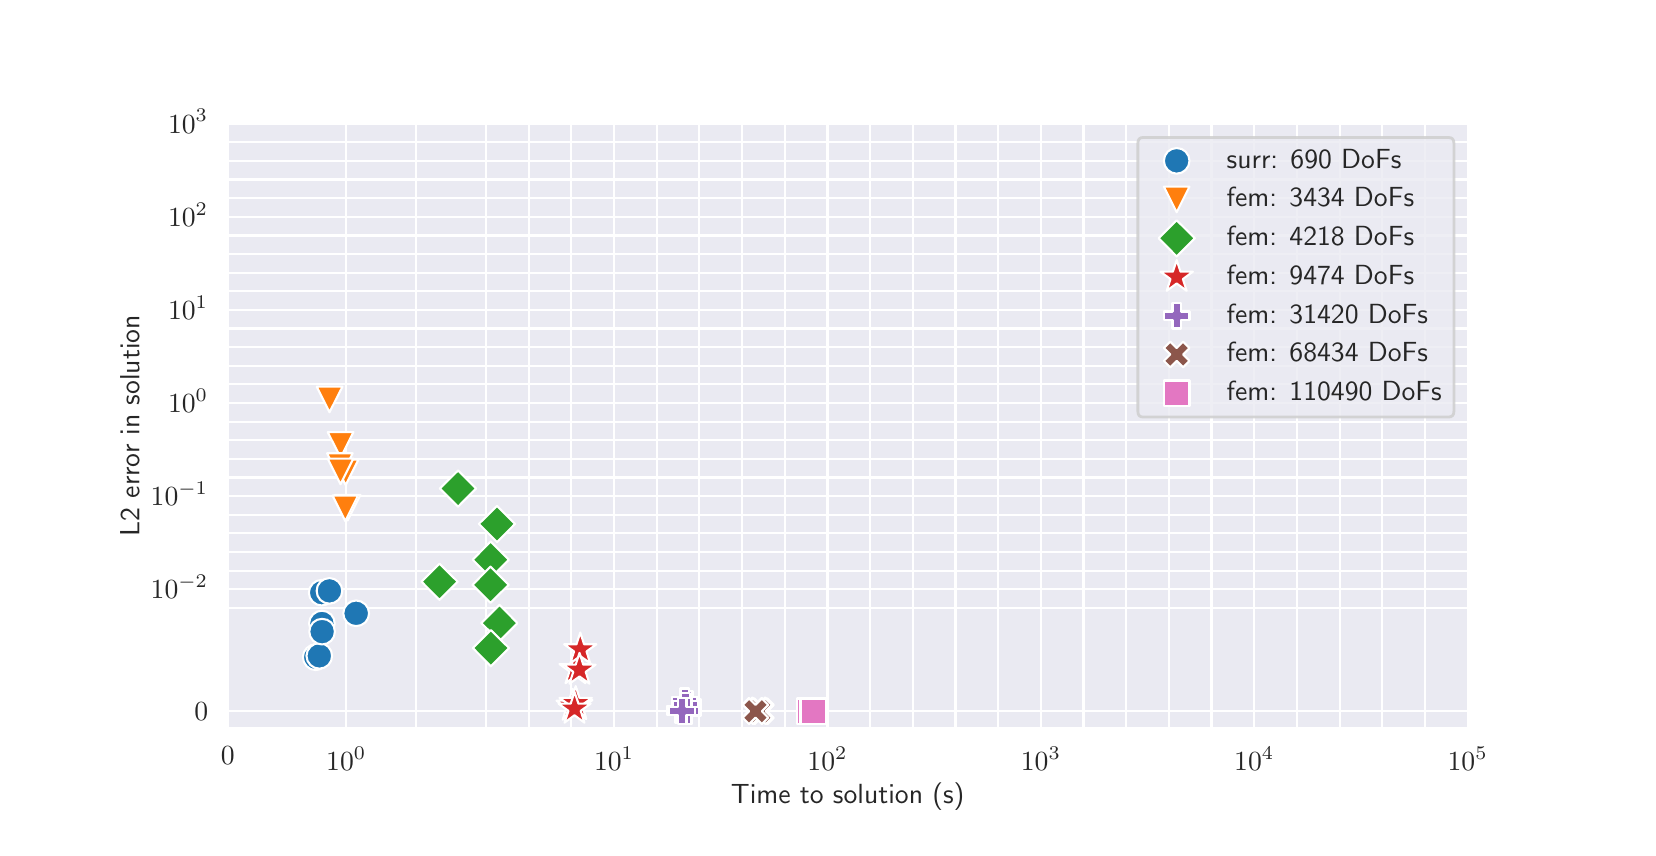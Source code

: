 \begingroup%
\makeatletter%
\begin{pgfpicture}%
\pgfpathrectangle{\pgfpointorigin}{\pgfqpoint{8.0in}{4.0in}}%
\pgfusepath{use as bounding box, clip}%
\begin{pgfscope}%
\pgfsetbuttcap%
\pgfsetmiterjoin%
\definecolor{currentfill}{rgb}{1.0,1.0,1.0}%
\pgfsetfillcolor{currentfill}%
\pgfsetlinewidth{0.0pt}%
\definecolor{currentstroke}{rgb}{1.0,1.0,1.0}%
\pgfsetstrokecolor{currentstroke}%
\pgfsetdash{}{0pt}%
\pgfpathmoveto{\pgfqpoint{0.0in}{0.0in}}%
\pgfpathlineto{\pgfqpoint{8.0in}{0.0in}}%
\pgfpathlineto{\pgfqpoint{8.0in}{4.0in}}%
\pgfpathlineto{\pgfqpoint{0.0in}{4.0in}}%
\pgfpathclose%
\pgfusepath{fill}%
\end{pgfscope}%
\begin{pgfscope}%
\pgfsetbuttcap%
\pgfsetmiterjoin%
\definecolor{currentfill}{rgb}{0.918,0.918,0.949}%
\pgfsetfillcolor{currentfill}%
\pgfsetlinewidth{0.0pt}%
\definecolor{currentstroke}{rgb}{0.0,0.0,0.0}%
\pgfsetstrokecolor{currentstroke}%
\pgfsetstrokeopacity{0.0}%
\pgfsetdash{}{0pt}%
\pgfpathmoveto{\pgfqpoint{1.0in}{0.5in}}%
\pgfpathlineto{\pgfqpoint{7.2in}{0.5in}}%
\pgfpathlineto{\pgfqpoint{7.2in}{3.52in}}%
\pgfpathlineto{\pgfqpoint{1.0in}{3.52in}}%
\pgfpathclose%
\pgfusepath{fill}%
\end{pgfscope}%
\begin{pgfscope}%
\pgfpathrectangle{\pgfqpoint{1.0in}{0.5in}}{\pgfqpoint{6.2in}{3.02in}}%
\pgfusepath{clip}%
\pgfsetroundcap%
\pgfsetroundjoin%
\pgfsetlinewidth{0.803pt}%
\definecolor{currentstroke}{rgb}{1.0,1.0,1.0}%
\pgfsetstrokecolor{currentstroke}%
\pgfsetdash{}{0pt}%
\pgfpathmoveto{\pgfqpoint{1.0in}{0.5in}}%
\pgfpathlineto{\pgfqpoint{1.0in}{3.52in}}%
\pgfusepath{stroke}%
\end{pgfscope}%
\begin{pgfscope}%
\definecolor{textcolor}{rgb}{0.15,0.15,0.15}%
\pgfsetstrokecolor{textcolor}%
\pgfsetfillcolor{textcolor}%
\pgftext[x=1.0in,y=0.403in,,top]{\color{textcolor}\sffamily\fontsize{10.0}{12.0}\selectfont \(\displaystyle 0\)}%
\end{pgfscope}%
\begin{pgfscope}%
\pgfpathrectangle{\pgfqpoint{1.0in}{0.5in}}{\pgfqpoint{6.2in}{3.02in}}%
\pgfusepath{clip}%
\pgfsetroundcap%
\pgfsetroundjoin%
\pgfsetlinewidth{0.803pt}%
\definecolor{currentstroke}{rgb}{1.0,1.0,1.0}%
\pgfsetstrokecolor{currentstroke}%
\pgfsetdash{}{0pt}%
\pgfpathmoveto{\pgfqpoint{1.593in}{0.5in}}%
\pgfpathlineto{\pgfqpoint{1.593in}{3.52in}}%
\pgfusepath{stroke}%
\end{pgfscope}%
\begin{pgfscope}%
\definecolor{textcolor}{rgb}{0.15,0.15,0.15}%
\pgfsetstrokecolor{textcolor}%
\pgfsetfillcolor{textcolor}%
\pgftext[x=1.593in,y=0.403in,,top]{\color{textcolor}\sffamily\fontsize{10.0}{12.0}\selectfont \(\displaystyle 10^{0}\)}%
\end{pgfscope}%
\begin{pgfscope}%
\pgfpathrectangle{\pgfqpoint{1.0in}{0.5in}}{\pgfqpoint{6.2in}{3.02in}}%
\pgfusepath{clip}%
\pgfsetroundcap%
\pgfsetroundjoin%
\pgfsetlinewidth{0.803pt}%
\definecolor{currentstroke}{rgb}{1.0,1.0,1.0}%
\pgfsetstrokecolor{currentstroke}%
\pgfsetdash{}{0pt}%
\pgfpathmoveto{\pgfqpoint{1.94in}{0.5in}}%
\pgfpathlineto{\pgfqpoint{1.94in}{3.52in}}%
\pgfusepath{stroke}%
\end{pgfscope}%
\begin{pgfscope}%
\pgfpathrectangle{\pgfqpoint{1.0in}{0.5in}}{\pgfqpoint{6.2in}{3.02in}}%
\pgfusepath{clip}%
\pgfsetroundcap%
\pgfsetroundjoin%
\pgfsetlinewidth{0.803pt}%
\definecolor{currentstroke}{rgb}{1.0,1.0,1.0}%
\pgfsetstrokecolor{currentstroke}%
\pgfsetdash{}{0pt}%
\pgfpathmoveto{\pgfqpoint{2.291in}{0.5in}}%
\pgfpathlineto{\pgfqpoint{2.291in}{3.52in}}%
\pgfusepath{stroke}%
\end{pgfscope}%
\begin{pgfscope}%
\pgfpathrectangle{\pgfqpoint{1.0in}{0.5in}}{\pgfqpoint{6.2in}{3.02in}}%
\pgfusepath{clip}%
\pgfsetroundcap%
\pgfsetroundjoin%
\pgfsetlinewidth{0.803pt}%
\definecolor{currentstroke}{rgb}{1.0,1.0,1.0}%
\pgfsetstrokecolor{currentstroke}%
\pgfsetdash{}{0pt}%
\pgfpathmoveto{\pgfqpoint{2.505in}{0.5in}}%
\pgfpathlineto{\pgfqpoint{2.505in}{3.52in}}%
\pgfusepath{stroke}%
\end{pgfscope}%
\begin{pgfscope}%
\pgfpathrectangle{\pgfqpoint{1.0in}{0.5in}}{\pgfqpoint{6.2in}{3.02in}}%
\pgfusepath{clip}%
\pgfsetroundcap%
\pgfsetroundjoin%
\pgfsetlinewidth{0.803pt}%
\definecolor{currentstroke}{rgb}{1.0,1.0,1.0}%
\pgfsetstrokecolor{currentstroke}%
\pgfsetdash{}{0pt}%
\pgfpathmoveto{\pgfqpoint{2.718in}{0.5in}}%
\pgfpathlineto{\pgfqpoint{2.718in}{3.52in}}%
\pgfusepath{stroke}%
\end{pgfscope}%
\begin{pgfscope}%
\pgfpathrectangle{\pgfqpoint{1.0in}{0.5in}}{\pgfqpoint{6.2in}{3.02in}}%
\pgfusepath{clip}%
\pgfsetroundcap%
\pgfsetroundjoin%
\pgfsetlinewidth{0.803pt}%
\definecolor{currentstroke}{rgb}{1.0,1.0,1.0}%
\pgfsetstrokecolor{currentstroke}%
\pgfsetdash{}{0pt}%
\pgfpathmoveto{\pgfqpoint{2.932in}{0.5in}}%
\pgfpathlineto{\pgfqpoint{2.932in}{3.52in}}%
\pgfusepath{stroke}%
\end{pgfscope}%
\begin{pgfscope}%
\definecolor{textcolor}{rgb}{0.15,0.15,0.15}%
\pgfsetstrokecolor{textcolor}%
\pgfsetfillcolor{textcolor}%
\pgftext[x=2.932in,y=0.403in,,top]{\color{textcolor}\sffamily\fontsize{10.0}{12.0}\selectfont \(\displaystyle 10^{1}\)}%
\end{pgfscope}%
\begin{pgfscope}%
\pgfpathrectangle{\pgfqpoint{1.0in}{0.5in}}{\pgfqpoint{6.2in}{3.02in}}%
\pgfusepath{clip}%
\pgfsetroundcap%
\pgfsetroundjoin%
\pgfsetlinewidth{0.803pt}%
\definecolor{currentstroke}{rgb}{1.0,1.0,1.0}%
\pgfsetstrokecolor{currentstroke}%
\pgfsetdash{}{0pt}%
\pgfpathmoveto{\pgfqpoint{3.145in}{0.5in}}%
\pgfpathlineto{\pgfqpoint{3.145in}{3.52in}}%
\pgfusepath{stroke}%
\end{pgfscope}%
\begin{pgfscope}%
\pgfpathrectangle{\pgfqpoint{1.0in}{0.5in}}{\pgfqpoint{6.2in}{3.02in}}%
\pgfusepath{clip}%
\pgfsetroundcap%
\pgfsetroundjoin%
\pgfsetlinewidth{0.803pt}%
\definecolor{currentstroke}{rgb}{1.0,1.0,1.0}%
\pgfsetstrokecolor{currentstroke}%
\pgfsetdash{}{0pt}%
\pgfpathmoveto{\pgfqpoint{3.358in}{0.5in}}%
\pgfpathlineto{\pgfqpoint{3.358in}{3.52in}}%
\pgfusepath{stroke}%
\end{pgfscope}%
\begin{pgfscope}%
\pgfpathrectangle{\pgfqpoint{1.0in}{0.5in}}{\pgfqpoint{6.2in}{3.02in}}%
\pgfusepath{clip}%
\pgfsetroundcap%
\pgfsetroundjoin%
\pgfsetlinewidth{0.803pt}%
\definecolor{currentstroke}{rgb}{1.0,1.0,1.0}%
\pgfsetstrokecolor{currentstroke}%
\pgfsetdash{}{0pt}%
\pgfpathmoveto{\pgfqpoint{3.572in}{0.5in}}%
\pgfpathlineto{\pgfqpoint{3.572in}{3.52in}}%
\pgfusepath{stroke}%
\end{pgfscope}%
\begin{pgfscope}%
\pgfpathrectangle{\pgfqpoint{1.0in}{0.5in}}{\pgfqpoint{6.2in}{3.02in}}%
\pgfusepath{clip}%
\pgfsetroundcap%
\pgfsetroundjoin%
\pgfsetlinewidth{0.803pt}%
\definecolor{currentstroke}{rgb}{1.0,1.0,1.0}%
\pgfsetstrokecolor{currentstroke}%
\pgfsetdash{}{0pt}%
\pgfpathmoveto{\pgfqpoint{3.785in}{0.5in}}%
\pgfpathlineto{\pgfqpoint{3.785in}{3.52in}}%
\pgfusepath{stroke}%
\end{pgfscope}%
\begin{pgfscope}%
\pgfpathrectangle{\pgfqpoint{1.0in}{0.5in}}{\pgfqpoint{6.2in}{3.02in}}%
\pgfusepath{clip}%
\pgfsetroundcap%
\pgfsetroundjoin%
\pgfsetlinewidth{0.803pt}%
\definecolor{currentstroke}{rgb}{1.0,1.0,1.0}%
\pgfsetstrokecolor{currentstroke}%
\pgfsetdash{}{0pt}%
\pgfpathmoveto{\pgfqpoint{3.999in}{0.5in}}%
\pgfpathlineto{\pgfqpoint{3.999in}{3.52in}}%
\pgfusepath{stroke}%
\end{pgfscope}%
\begin{pgfscope}%
\definecolor{textcolor}{rgb}{0.15,0.15,0.15}%
\pgfsetstrokecolor{textcolor}%
\pgfsetfillcolor{textcolor}%
\pgftext[x=3.999in,y=0.403in,,top]{\color{textcolor}\sffamily\fontsize{10.0}{12.0}\selectfont \(\displaystyle 10^{2}\)}%
\end{pgfscope}%
\begin{pgfscope}%
\pgfpathrectangle{\pgfqpoint{1.0in}{0.5in}}{\pgfqpoint{6.2in}{3.02in}}%
\pgfusepath{clip}%
\pgfsetroundcap%
\pgfsetroundjoin%
\pgfsetlinewidth{0.803pt}%
\definecolor{currentstroke}{rgb}{1.0,1.0,1.0}%
\pgfsetstrokecolor{currentstroke}%
\pgfsetdash{}{0pt}%
\pgfpathmoveto{\pgfqpoint{4.212in}{0.5in}}%
\pgfpathlineto{\pgfqpoint{4.212in}{3.52in}}%
\pgfusepath{stroke}%
\end{pgfscope}%
\begin{pgfscope}%
\pgfpathrectangle{\pgfqpoint{1.0in}{0.5in}}{\pgfqpoint{6.2in}{3.02in}}%
\pgfusepath{clip}%
\pgfsetroundcap%
\pgfsetroundjoin%
\pgfsetlinewidth{0.803pt}%
\definecolor{currentstroke}{rgb}{1.0,1.0,1.0}%
\pgfsetstrokecolor{currentstroke}%
\pgfsetdash{}{0pt}%
\pgfpathmoveto{\pgfqpoint{4.426in}{0.5in}}%
\pgfpathlineto{\pgfqpoint{4.426in}{3.52in}}%
\pgfusepath{stroke}%
\end{pgfscope}%
\begin{pgfscope}%
\pgfpathrectangle{\pgfqpoint{1.0in}{0.5in}}{\pgfqpoint{6.2in}{3.02in}}%
\pgfusepath{clip}%
\pgfsetroundcap%
\pgfsetroundjoin%
\pgfsetlinewidth{0.803pt}%
\definecolor{currentstroke}{rgb}{1.0,1.0,1.0}%
\pgfsetstrokecolor{currentstroke}%
\pgfsetdash{}{0pt}%
\pgfpathmoveto{\pgfqpoint{4.639in}{0.5in}}%
\pgfpathlineto{\pgfqpoint{4.639in}{3.52in}}%
\pgfusepath{stroke}%
\end{pgfscope}%
\begin{pgfscope}%
\pgfpathrectangle{\pgfqpoint{1.0in}{0.5in}}{\pgfqpoint{6.2in}{3.02in}}%
\pgfusepath{clip}%
\pgfsetroundcap%
\pgfsetroundjoin%
\pgfsetlinewidth{0.803pt}%
\definecolor{currentstroke}{rgb}{1.0,1.0,1.0}%
\pgfsetstrokecolor{currentstroke}%
\pgfsetdash{}{0pt}%
\pgfpathmoveto{\pgfqpoint{4.852in}{0.5in}}%
\pgfpathlineto{\pgfqpoint{4.852in}{3.52in}}%
\pgfusepath{stroke}%
\end{pgfscope}%
\begin{pgfscope}%
\pgfpathrectangle{\pgfqpoint{1.0in}{0.5in}}{\pgfqpoint{6.2in}{3.02in}}%
\pgfusepath{clip}%
\pgfsetroundcap%
\pgfsetroundjoin%
\pgfsetlinewidth{0.803pt}%
\definecolor{currentstroke}{rgb}{1.0,1.0,1.0}%
\pgfsetstrokecolor{currentstroke}%
\pgfsetdash{}{0pt}%
\pgfpathmoveto{\pgfqpoint{5.066in}{0.5in}}%
\pgfpathlineto{\pgfqpoint{5.066in}{3.52in}}%
\pgfusepath{stroke}%
\end{pgfscope}%
\begin{pgfscope}%
\definecolor{textcolor}{rgb}{0.15,0.15,0.15}%
\pgfsetstrokecolor{textcolor}%
\pgfsetfillcolor{textcolor}%
\pgftext[x=5.066in,y=0.403in,,top]{\color{textcolor}\sffamily\fontsize{10.0}{12.0}\selectfont \(\displaystyle 10^{3}\)}%
\end{pgfscope}%
\begin{pgfscope}%
\pgfpathrectangle{\pgfqpoint{1.0in}{0.5in}}{\pgfqpoint{6.2in}{3.02in}}%
\pgfusepath{clip}%
\pgfsetroundcap%
\pgfsetroundjoin%
\pgfsetlinewidth{0.803pt}%
\definecolor{currentstroke}{rgb}{1.0,1.0,1.0}%
\pgfsetstrokecolor{currentstroke}%
\pgfsetdash{}{0pt}%
\pgfpathmoveto{\pgfqpoint{5.279in}{0.5in}}%
\pgfpathlineto{\pgfqpoint{5.279in}{3.52in}}%
\pgfusepath{stroke}%
\end{pgfscope}%
\begin{pgfscope}%
\pgfpathrectangle{\pgfqpoint{1.0in}{0.5in}}{\pgfqpoint{6.2in}{3.02in}}%
\pgfusepath{clip}%
\pgfsetroundcap%
\pgfsetroundjoin%
\pgfsetlinewidth{0.803pt}%
\definecolor{currentstroke}{rgb}{1.0,1.0,1.0}%
\pgfsetstrokecolor{currentstroke}%
\pgfsetdash{}{0pt}%
\pgfpathmoveto{\pgfqpoint{5.493in}{0.5in}}%
\pgfpathlineto{\pgfqpoint{5.493in}{3.52in}}%
\pgfusepath{stroke}%
\end{pgfscope}%
\begin{pgfscope}%
\pgfpathrectangle{\pgfqpoint{1.0in}{0.5in}}{\pgfqpoint{6.2in}{3.02in}}%
\pgfusepath{clip}%
\pgfsetroundcap%
\pgfsetroundjoin%
\pgfsetlinewidth{0.803pt}%
\definecolor{currentstroke}{rgb}{1.0,1.0,1.0}%
\pgfsetstrokecolor{currentstroke}%
\pgfsetdash{}{0pt}%
\pgfpathmoveto{\pgfqpoint{5.706in}{0.5in}}%
\pgfpathlineto{\pgfqpoint{5.706in}{3.52in}}%
\pgfusepath{stroke}%
\end{pgfscope}%
\begin{pgfscope}%
\pgfpathrectangle{\pgfqpoint{1.0in}{0.5in}}{\pgfqpoint{6.2in}{3.02in}}%
\pgfusepath{clip}%
\pgfsetroundcap%
\pgfsetroundjoin%
\pgfsetlinewidth{0.803pt}%
\definecolor{currentstroke}{rgb}{1.0,1.0,1.0}%
\pgfsetstrokecolor{currentstroke}%
\pgfsetdash{}{0pt}%
\pgfpathmoveto{\pgfqpoint{5.919in}{0.5in}}%
\pgfpathlineto{\pgfqpoint{5.919in}{3.52in}}%
\pgfusepath{stroke}%
\end{pgfscope}%
\begin{pgfscope}%
\pgfpathrectangle{\pgfqpoint{1.0in}{0.5in}}{\pgfqpoint{6.2in}{3.02in}}%
\pgfusepath{clip}%
\pgfsetroundcap%
\pgfsetroundjoin%
\pgfsetlinewidth{0.803pt}%
\definecolor{currentstroke}{rgb}{1.0,1.0,1.0}%
\pgfsetstrokecolor{currentstroke}%
\pgfsetdash{}{0pt}%
\pgfpathmoveto{\pgfqpoint{6.133in}{0.5in}}%
\pgfpathlineto{\pgfqpoint{6.133in}{3.52in}}%
\pgfusepath{stroke}%
\end{pgfscope}%
\begin{pgfscope}%
\definecolor{textcolor}{rgb}{0.15,0.15,0.15}%
\pgfsetstrokecolor{textcolor}%
\pgfsetfillcolor{textcolor}%
\pgftext[x=6.133in,y=0.403in,,top]{\color{textcolor}\sffamily\fontsize{10.0}{12.0}\selectfont \(\displaystyle 10^{4}\)}%
\end{pgfscope}%
\begin{pgfscope}%
\pgfpathrectangle{\pgfqpoint{1.0in}{0.5in}}{\pgfqpoint{6.2in}{3.02in}}%
\pgfusepath{clip}%
\pgfsetroundcap%
\pgfsetroundjoin%
\pgfsetlinewidth{0.803pt}%
\definecolor{currentstroke}{rgb}{1.0,1.0,1.0}%
\pgfsetstrokecolor{currentstroke}%
\pgfsetdash{}{0pt}%
\pgfpathmoveto{\pgfqpoint{6.346in}{0.5in}}%
\pgfpathlineto{\pgfqpoint{6.346in}{3.52in}}%
\pgfusepath{stroke}%
\end{pgfscope}%
\begin{pgfscope}%
\pgfpathrectangle{\pgfqpoint{1.0in}{0.5in}}{\pgfqpoint{6.2in}{3.02in}}%
\pgfusepath{clip}%
\pgfsetroundcap%
\pgfsetroundjoin%
\pgfsetlinewidth{0.803pt}%
\definecolor{currentstroke}{rgb}{1.0,1.0,1.0}%
\pgfsetstrokecolor{currentstroke}%
\pgfsetdash{}{0pt}%
\pgfpathmoveto{\pgfqpoint{6.56in}{0.5in}}%
\pgfpathlineto{\pgfqpoint{6.56in}{3.52in}}%
\pgfusepath{stroke}%
\end{pgfscope}%
\begin{pgfscope}%
\pgfpathrectangle{\pgfqpoint{1.0in}{0.5in}}{\pgfqpoint{6.2in}{3.02in}}%
\pgfusepath{clip}%
\pgfsetroundcap%
\pgfsetroundjoin%
\pgfsetlinewidth{0.803pt}%
\definecolor{currentstroke}{rgb}{1.0,1.0,1.0}%
\pgfsetstrokecolor{currentstroke}%
\pgfsetdash{}{0pt}%
\pgfpathmoveto{\pgfqpoint{6.773in}{0.5in}}%
\pgfpathlineto{\pgfqpoint{6.773in}{3.52in}}%
\pgfusepath{stroke}%
\end{pgfscope}%
\begin{pgfscope}%
\pgfpathrectangle{\pgfqpoint{1.0in}{0.5in}}{\pgfqpoint{6.2in}{3.02in}}%
\pgfusepath{clip}%
\pgfsetroundcap%
\pgfsetroundjoin%
\pgfsetlinewidth{0.803pt}%
\definecolor{currentstroke}{rgb}{1.0,1.0,1.0}%
\pgfsetstrokecolor{currentstroke}%
\pgfsetdash{}{0pt}%
\pgfpathmoveto{\pgfqpoint{6.987in}{0.5in}}%
\pgfpathlineto{\pgfqpoint{6.987in}{3.52in}}%
\pgfusepath{stroke}%
\end{pgfscope}%
\begin{pgfscope}%
\pgfpathrectangle{\pgfqpoint{1.0in}{0.5in}}{\pgfqpoint{6.2in}{3.02in}}%
\pgfusepath{clip}%
\pgfsetroundcap%
\pgfsetroundjoin%
\pgfsetlinewidth{0.803pt}%
\definecolor{currentstroke}{rgb}{1.0,1.0,1.0}%
\pgfsetstrokecolor{currentstroke}%
\pgfsetdash{}{0pt}%
\pgfpathmoveto{\pgfqpoint{7.2in}{0.5in}}%
\pgfpathlineto{\pgfqpoint{7.2in}{3.52in}}%
\pgfusepath{stroke}%
\end{pgfscope}%
\begin{pgfscope}%
\definecolor{textcolor}{rgb}{0.15,0.15,0.15}%
\pgfsetstrokecolor{textcolor}%
\pgfsetfillcolor{textcolor}%
\pgftext[x=7.2in,y=0.403in,,top]{\color{textcolor}\sffamily\fontsize{10.0}{12.0}\selectfont \(\displaystyle 10^{5}\)}%
\end{pgfscope}%
\begin{pgfscope}%
\definecolor{textcolor}{rgb}{0.15,0.15,0.15}%
\pgfsetstrokecolor{textcolor}%
\pgfsetfillcolor{textcolor}%
\pgftext[x=4.1in,y=0.224in,,top]{\color{textcolor}\sffamily\fontsize{10.0}{12.0}\selectfont Time to solution (s)}%
\end{pgfscope}%
\begin{pgfscope}%
\pgfpathrectangle{\pgfqpoint{1.0in}{0.5in}}{\pgfqpoint{6.2in}{3.02in}}%
\pgfusepath{clip}%
\pgfsetroundcap%
\pgfsetroundjoin%
\pgfsetlinewidth{0.803pt}%
\definecolor{currentstroke}{rgb}{1.0,1.0,1.0}%
\pgfsetstrokecolor{currentstroke}%
\pgfsetdash{}{0pt}%
\pgfpathmoveto{\pgfqpoint{1.0in}{0.582in}}%
\pgfpathlineto{\pgfqpoint{7.2in}{0.582in}}%
\pgfusepath{stroke}%
\end{pgfscope}%
\begin{pgfscope}%
\definecolor{textcolor}{rgb}{0.15,0.15,0.15}%
\pgfsetstrokecolor{textcolor}%
\pgfsetfillcolor{textcolor}%
\pgftext[x=0.833in,y=0.534in,left,base]{\color{textcolor}\sffamily\fontsize{10.0}{12.0}\selectfont \(\displaystyle 0\)}%
\end{pgfscope}%
\begin{pgfscope}%
\pgfpathrectangle{\pgfqpoint{1.0in}{0.5in}}{\pgfqpoint{6.2in}{3.02in}}%
\pgfusepath{clip}%
\pgfsetroundcap%
\pgfsetroundjoin%
\pgfsetlinewidth{0.803pt}%
\definecolor{currentstroke}{rgb}{1.0,1.0,1.0}%
\pgfsetstrokecolor{currentstroke}%
\pgfsetdash{}{0pt}%
\pgfpathmoveto{\pgfqpoint{1.0in}{1.099in}}%
\pgfpathlineto{\pgfqpoint{7.2in}{1.099in}}%
\pgfusepath{stroke}%
\end{pgfscope}%
\begin{pgfscope}%
\pgfpathrectangle{\pgfqpoint{1.0in}{0.5in}}{\pgfqpoint{6.2in}{3.02in}}%
\pgfusepath{clip}%
\pgfsetroundcap%
\pgfsetroundjoin%
\pgfsetlinewidth{0.803pt}%
\definecolor{currentstroke}{rgb}{1.0,1.0,1.0}%
\pgfsetstrokecolor{currentstroke}%
\pgfsetdash{}{0pt}%
\pgfpathmoveto{\pgfqpoint{1.0in}{1.192in}}%
\pgfpathlineto{\pgfqpoint{7.2in}{1.192in}}%
\pgfusepath{stroke}%
\end{pgfscope}%
\begin{pgfscope}%
\definecolor{textcolor}{rgb}{0.15,0.15,0.15}%
\pgfsetstrokecolor{textcolor}%
\pgfsetfillcolor{textcolor}%
\pgftext[x=0.615in,y=1.144in,left,base]{\color{textcolor}\sffamily\fontsize{10.0}{12.0}\selectfont \(\displaystyle 10^{-2}\)}%
\end{pgfscope}%
\begin{pgfscope}%
\pgfpathrectangle{\pgfqpoint{1.0in}{0.5in}}{\pgfqpoint{6.2in}{3.02in}}%
\pgfusepath{clip}%
\pgfsetroundcap%
\pgfsetroundjoin%
\pgfsetlinewidth{0.803pt}%
\definecolor{currentstroke}{rgb}{1.0,1.0,1.0}%
\pgfsetstrokecolor{currentstroke}%
\pgfsetdash{}{0pt}%
\pgfpathmoveto{\pgfqpoint{1.0in}{1.285in}}%
\pgfpathlineto{\pgfqpoint{7.2in}{1.285in}}%
\pgfusepath{stroke}%
\end{pgfscope}%
\begin{pgfscope}%
\pgfpathrectangle{\pgfqpoint{1.0in}{0.5in}}{\pgfqpoint{6.2in}{3.02in}}%
\pgfusepath{clip}%
\pgfsetroundcap%
\pgfsetroundjoin%
\pgfsetlinewidth{0.803pt}%
\definecolor{currentstroke}{rgb}{1.0,1.0,1.0}%
\pgfsetstrokecolor{currentstroke}%
\pgfsetdash{}{0pt}%
\pgfpathmoveto{\pgfqpoint{1.0in}{1.379in}}%
\pgfpathlineto{\pgfqpoint{7.2in}{1.379in}}%
\pgfusepath{stroke}%
\end{pgfscope}%
\begin{pgfscope}%
\pgfpathrectangle{\pgfqpoint{1.0in}{0.5in}}{\pgfqpoint{6.2in}{3.02in}}%
\pgfusepath{clip}%
\pgfsetroundcap%
\pgfsetroundjoin%
\pgfsetlinewidth{0.803pt}%
\definecolor{currentstroke}{rgb}{1.0,1.0,1.0}%
\pgfsetstrokecolor{currentstroke}%
\pgfsetdash{}{0pt}%
\pgfpathmoveto{\pgfqpoint{1.0in}{1.472in}}%
\pgfpathlineto{\pgfqpoint{7.2in}{1.472in}}%
\pgfusepath{stroke}%
\end{pgfscope}%
\begin{pgfscope}%
\pgfpathrectangle{\pgfqpoint{1.0in}{0.5in}}{\pgfqpoint{6.2in}{3.02in}}%
\pgfusepath{clip}%
\pgfsetroundcap%
\pgfsetroundjoin%
\pgfsetlinewidth{0.803pt}%
\definecolor{currentstroke}{rgb}{1.0,1.0,1.0}%
\pgfsetstrokecolor{currentstroke}%
\pgfsetdash{}{0pt}%
\pgfpathmoveto{\pgfqpoint{1.0in}{1.565in}}%
\pgfpathlineto{\pgfqpoint{7.2in}{1.565in}}%
\pgfusepath{stroke}%
\end{pgfscope}%
\begin{pgfscope}%
\pgfpathrectangle{\pgfqpoint{1.0in}{0.5in}}{\pgfqpoint{6.2in}{3.02in}}%
\pgfusepath{clip}%
\pgfsetroundcap%
\pgfsetroundjoin%
\pgfsetlinewidth{0.803pt}%
\definecolor{currentstroke}{rgb}{1.0,1.0,1.0}%
\pgfsetstrokecolor{currentstroke}%
\pgfsetdash{}{0pt}%
\pgfpathmoveto{\pgfqpoint{1.0in}{1.658in}}%
\pgfpathlineto{\pgfqpoint{7.2in}{1.658in}}%
\pgfusepath{stroke}%
\end{pgfscope}%
\begin{pgfscope}%
\definecolor{textcolor}{rgb}{0.15,0.15,0.15}%
\pgfsetstrokecolor{textcolor}%
\pgfsetfillcolor{textcolor}%
\pgftext[x=0.615in,y=1.61in,left,base]{\color{textcolor}\sffamily\fontsize{10.0}{12.0}\selectfont \(\displaystyle 10^{-1}\)}%
\end{pgfscope}%
\begin{pgfscope}%
\pgfpathrectangle{\pgfqpoint{1.0in}{0.5in}}{\pgfqpoint{6.2in}{3.02in}}%
\pgfusepath{clip}%
\pgfsetroundcap%
\pgfsetroundjoin%
\pgfsetlinewidth{0.803pt}%
\definecolor{currentstroke}{rgb}{1.0,1.0,1.0}%
\pgfsetstrokecolor{currentstroke}%
\pgfsetdash{}{0pt}%
\pgfpathmoveto{\pgfqpoint{1.0in}{1.751in}}%
\pgfpathlineto{\pgfqpoint{7.2in}{1.751in}}%
\pgfusepath{stroke}%
\end{pgfscope}%
\begin{pgfscope}%
\pgfpathrectangle{\pgfqpoint{1.0in}{0.5in}}{\pgfqpoint{6.2in}{3.02in}}%
\pgfusepath{clip}%
\pgfsetroundcap%
\pgfsetroundjoin%
\pgfsetlinewidth{0.803pt}%
\definecolor{currentstroke}{rgb}{1.0,1.0,1.0}%
\pgfsetstrokecolor{currentstroke}%
\pgfsetdash{}{0pt}%
\pgfpathmoveto{\pgfqpoint{1.0in}{1.844in}}%
\pgfpathlineto{\pgfqpoint{7.2in}{1.844in}}%
\pgfusepath{stroke}%
\end{pgfscope}%
\begin{pgfscope}%
\pgfpathrectangle{\pgfqpoint{1.0in}{0.5in}}{\pgfqpoint{6.2in}{3.02in}}%
\pgfusepath{clip}%
\pgfsetroundcap%
\pgfsetroundjoin%
\pgfsetlinewidth{0.803pt}%
\definecolor{currentstroke}{rgb}{1.0,1.0,1.0}%
\pgfsetstrokecolor{currentstroke}%
\pgfsetdash{}{0pt}%
\pgfpathmoveto{\pgfqpoint{1.0in}{1.937in}}%
\pgfpathlineto{\pgfqpoint{7.2in}{1.937in}}%
\pgfusepath{stroke}%
\end{pgfscope}%
\begin{pgfscope}%
\pgfpathrectangle{\pgfqpoint{1.0in}{0.5in}}{\pgfqpoint{6.2in}{3.02in}}%
\pgfusepath{clip}%
\pgfsetroundcap%
\pgfsetroundjoin%
\pgfsetlinewidth{0.803pt}%
\definecolor{currentstroke}{rgb}{1.0,1.0,1.0}%
\pgfsetstrokecolor{currentstroke}%
\pgfsetdash{}{0pt}%
\pgfpathmoveto{\pgfqpoint{1.0in}{2.03in}}%
\pgfpathlineto{\pgfqpoint{7.2in}{2.03in}}%
\pgfusepath{stroke}%
\end{pgfscope}%
\begin{pgfscope}%
\pgfpathrectangle{\pgfqpoint{1.0in}{0.5in}}{\pgfqpoint{6.2in}{3.02in}}%
\pgfusepath{clip}%
\pgfsetroundcap%
\pgfsetroundjoin%
\pgfsetlinewidth{0.803pt}%
\definecolor{currentstroke}{rgb}{1.0,1.0,1.0}%
\pgfsetstrokecolor{currentstroke}%
\pgfsetdash{}{0pt}%
\pgfpathmoveto{\pgfqpoint{1.0in}{2.123in}}%
\pgfpathlineto{\pgfqpoint{7.2in}{2.123in}}%
\pgfusepath{stroke}%
\end{pgfscope}%
\begin{pgfscope}%
\definecolor{textcolor}{rgb}{0.15,0.15,0.15}%
\pgfsetstrokecolor{textcolor}%
\pgfsetfillcolor{textcolor}%
\pgftext[x=0.702in,y=2.075in,left,base]{\color{textcolor}\sffamily\fontsize{10.0}{12.0}\selectfont \(\displaystyle 10^{0}\)}%
\end{pgfscope}%
\begin{pgfscope}%
\pgfpathrectangle{\pgfqpoint{1.0in}{0.5in}}{\pgfqpoint{6.2in}{3.02in}}%
\pgfusepath{clip}%
\pgfsetroundcap%
\pgfsetroundjoin%
\pgfsetlinewidth{0.803pt}%
\definecolor{currentstroke}{rgb}{1.0,1.0,1.0}%
\pgfsetstrokecolor{currentstroke}%
\pgfsetdash{}{0pt}%
\pgfpathmoveto{\pgfqpoint{1.0in}{2.217in}}%
\pgfpathlineto{\pgfqpoint{7.2in}{2.217in}}%
\pgfusepath{stroke}%
\end{pgfscope}%
\begin{pgfscope}%
\pgfpathrectangle{\pgfqpoint{1.0in}{0.5in}}{\pgfqpoint{6.2in}{3.02in}}%
\pgfusepath{clip}%
\pgfsetroundcap%
\pgfsetroundjoin%
\pgfsetlinewidth{0.803pt}%
\definecolor{currentstroke}{rgb}{1.0,1.0,1.0}%
\pgfsetstrokecolor{currentstroke}%
\pgfsetdash{}{0pt}%
\pgfpathmoveto{\pgfqpoint{1.0in}{2.31in}}%
\pgfpathlineto{\pgfqpoint{7.2in}{2.31in}}%
\pgfusepath{stroke}%
\end{pgfscope}%
\begin{pgfscope}%
\pgfpathrectangle{\pgfqpoint{1.0in}{0.5in}}{\pgfqpoint{6.2in}{3.02in}}%
\pgfusepath{clip}%
\pgfsetroundcap%
\pgfsetroundjoin%
\pgfsetlinewidth{0.803pt}%
\definecolor{currentstroke}{rgb}{1.0,1.0,1.0}%
\pgfsetstrokecolor{currentstroke}%
\pgfsetdash{}{0pt}%
\pgfpathmoveto{\pgfqpoint{1.0in}{2.403in}}%
\pgfpathlineto{\pgfqpoint{7.2in}{2.403in}}%
\pgfusepath{stroke}%
\end{pgfscope}%
\begin{pgfscope}%
\pgfpathrectangle{\pgfqpoint{1.0in}{0.5in}}{\pgfqpoint{6.2in}{3.02in}}%
\pgfusepath{clip}%
\pgfsetroundcap%
\pgfsetroundjoin%
\pgfsetlinewidth{0.803pt}%
\definecolor{currentstroke}{rgb}{1.0,1.0,1.0}%
\pgfsetstrokecolor{currentstroke}%
\pgfsetdash{}{0pt}%
\pgfpathmoveto{\pgfqpoint{1.0in}{2.496in}}%
\pgfpathlineto{\pgfqpoint{7.2in}{2.496in}}%
\pgfusepath{stroke}%
\end{pgfscope}%
\begin{pgfscope}%
\pgfpathrectangle{\pgfqpoint{1.0in}{0.5in}}{\pgfqpoint{6.2in}{3.02in}}%
\pgfusepath{clip}%
\pgfsetroundcap%
\pgfsetroundjoin%
\pgfsetlinewidth{0.803pt}%
\definecolor{currentstroke}{rgb}{1.0,1.0,1.0}%
\pgfsetstrokecolor{currentstroke}%
\pgfsetdash{}{0pt}%
\pgfpathmoveto{\pgfqpoint{1.0in}{2.589in}}%
\pgfpathlineto{\pgfqpoint{7.2in}{2.589in}}%
\pgfusepath{stroke}%
\end{pgfscope}%
\begin{pgfscope}%
\definecolor{textcolor}{rgb}{0.15,0.15,0.15}%
\pgfsetstrokecolor{textcolor}%
\pgfsetfillcolor{textcolor}%
\pgftext[x=0.702in,y=2.541in,left,base]{\color{textcolor}\sffamily\fontsize{10.0}{12.0}\selectfont \(\displaystyle 10^{1}\)}%
\end{pgfscope}%
\begin{pgfscope}%
\pgfpathrectangle{\pgfqpoint{1.0in}{0.5in}}{\pgfqpoint{6.2in}{3.02in}}%
\pgfusepath{clip}%
\pgfsetroundcap%
\pgfsetroundjoin%
\pgfsetlinewidth{0.803pt}%
\definecolor{currentstroke}{rgb}{1.0,1.0,1.0}%
\pgfsetstrokecolor{currentstroke}%
\pgfsetdash{}{0pt}%
\pgfpathmoveto{\pgfqpoint{1.0in}{2.682in}}%
\pgfpathlineto{\pgfqpoint{7.2in}{2.682in}}%
\pgfusepath{stroke}%
\end{pgfscope}%
\begin{pgfscope}%
\pgfpathrectangle{\pgfqpoint{1.0in}{0.5in}}{\pgfqpoint{6.2in}{3.02in}}%
\pgfusepath{clip}%
\pgfsetroundcap%
\pgfsetroundjoin%
\pgfsetlinewidth{0.803pt}%
\definecolor{currentstroke}{rgb}{1.0,1.0,1.0}%
\pgfsetstrokecolor{currentstroke}%
\pgfsetdash{}{0pt}%
\pgfpathmoveto{\pgfqpoint{1.0in}{2.775in}}%
\pgfpathlineto{\pgfqpoint{7.2in}{2.775in}}%
\pgfusepath{stroke}%
\end{pgfscope}%
\begin{pgfscope}%
\pgfpathrectangle{\pgfqpoint{1.0in}{0.5in}}{\pgfqpoint{6.2in}{3.02in}}%
\pgfusepath{clip}%
\pgfsetroundcap%
\pgfsetroundjoin%
\pgfsetlinewidth{0.803pt}%
\definecolor{currentstroke}{rgb}{1.0,1.0,1.0}%
\pgfsetstrokecolor{currentstroke}%
\pgfsetdash{}{0pt}%
\pgfpathmoveto{\pgfqpoint{1.0in}{2.868in}}%
\pgfpathlineto{\pgfqpoint{7.2in}{2.868in}}%
\pgfusepath{stroke}%
\end{pgfscope}%
\begin{pgfscope}%
\pgfpathrectangle{\pgfqpoint{1.0in}{0.5in}}{\pgfqpoint{6.2in}{3.02in}}%
\pgfusepath{clip}%
\pgfsetroundcap%
\pgfsetroundjoin%
\pgfsetlinewidth{0.803pt}%
\definecolor{currentstroke}{rgb}{1.0,1.0,1.0}%
\pgfsetstrokecolor{currentstroke}%
\pgfsetdash{}{0pt}%
\pgfpathmoveto{\pgfqpoint{1.0in}{2.961in}}%
\pgfpathlineto{\pgfqpoint{7.2in}{2.961in}}%
\pgfusepath{stroke}%
\end{pgfscope}%
\begin{pgfscope}%
\pgfpathrectangle{\pgfqpoint{1.0in}{0.5in}}{\pgfqpoint{6.2in}{3.02in}}%
\pgfusepath{clip}%
\pgfsetroundcap%
\pgfsetroundjoin%
\pgfsetlinewidth{0.803pt}%
\definecolor{currentstroke}{rgb}{1.0,1.0,1.0}%
\pgfsetstrokecolor{currentstroke}%
\pgfsetdash{}{0pt}%
\pgfpathmoveto{\pgfqpoint{1.0in}{3.054in}}%
\pgfpathlineto{\pgfqpoint{7.2in}{3.054in}}%
\pgfusepath{stroke}%
\end{pgfscope}%
\begin{pgfscope}%
\definecolor{textcolor}{rgb}{0.15,0.15,0.15}%
\pgfsetstrokecolor{textcolor}%
\pgfsetfillcolor{textcolor}%
\pgftext[x=0.702in,y=3.006in,left,base]{\color{textcolor}\sffamily\fontsize{10.0}{12.0}\selectfont \(\displaystyle 10^{2}\)}%
\end{pgfscope}%
\begin{pgfscope}%
\pgfpathrectangle{\pgfqpoint{1.0in}{0.5in}}{\pgfqpoint{6.2in}{3.02in}}%
\pgfusepath{clip}%
\pgfsetroundcap%
\pgfsetroundjoin%
\pgfsetlinewidth{0.803pt}%
\definecolor{currentstroke}{rgb}{1.0,1.0,1.0}%
\pgfsetstrokecolor{currentstroke}%
\pgfsetdash{}{0pt}%
\pgfpathmoveto{\pgfqpoint{1.0in}{3.148in}}%
\pgfpathlineto{\pgfqpoint{7.2in}{3.148in}}%
\pgfusepath{stroke}%
\end{pgfscope}%
\begin{pgfscope}%
\pgfpathrectangle{\pgfqpoint{1.0in}{0.5in}}{\pgfqpoint{6.2in}{3.02in}}%
\pgfusepath{clip}%
\pgfsetroundcap%
\pgfsetroundjoin%
\pgfsetlinewidth{0.803pt}%
\definecolor{currentstroke}{rgb}{1.0,1.0,1.0}%
\pgfsetstrokecolor{currentstroke}%
\pgfsetdash{}{0pt}%
\pgfpathmoveto{\pgfqpoint{1.0in}{3.241in}}%
\pgfpathlineto{\pgfqpoint{7.2in}{3.241in}}%
\pgfusepath{stroke}%
\end{pgfscope}%
\begin{pgfscope}%
\pgfpathrectangle{\pgfqpoint{1.0in}{0.5in}}{\pgfqpoint{6.2in}{3.02in}}%
\pgfusepath{clip}%
\pgfsetroundcap%
\pgfsetroundjoin%
\pgfsetlinewidth{0.803pt}%
\definecolor{currentstroke}{rgb}{1.0,1.0,1.0}%
\pgfsetstrokecolor{currentstroke}%
\pgfsetdash{}{0pt}%
\pgfpathmoveto{\pgfqpoint{1.0in}{3.334in}}%
\pgfpathlineto{\pgfqpoint{7.2in}{3.334in}}%
\pgfusepath{stroke}%
\end{pgfscope}%
\begin{pgfscope}%
\pgfpathrectangle{\pgfqpoint{1.0in}{0.5in}}{\pgfqpoint{6.2in}{3.02in}}%
\pgfusepath{clip}%
\pgfsetroundcap%
\pgfsetroundjoin%
\pgfsetlinewidth{0.803pt}%
\definecolor{currentstroke}{rgb}{1.0,1.0,1.0}%
\pgfsetstrokecolor{currentstroke}%
\pgfsetdash{}{0pt}%
\pgfpathmoveto{\pgfqpoint{1.0in}{3.427in}}%
\pgfpathlineto{\pgfqpoint{7.2in}{3.427in}}%
\pgfusepath{stroke}%
\end{pgfscope}%
\begin{pgfscope}%
\pgfpathrectangle{\pgfqpoint{1.0in}{0.5in}}{\pgfqpoint{6.2in}{3.02in}}%
\pgfusepath{clip}%
\pgfsetroundcap%
\pgfsetroundjoin%
\pgfsetlinewidth{0.803pt}%
\definecolor{currentstroke}{rgb}{1.0,1.0,1.0}%
\pgfsetstrokecolor{currentstroke}%
\pgfsetdash{}{0pt}%
\pgfpathmoveto{\pgfqpoint{1.0in}{3.52in}}%
\pgfpathlineto{\pgfqpoint{7.2in}{3.52in}}%
\pgfusepath{stroke}%
\end{pgfscope}%
\begin{pgfscope}%
\definecolor{textcolor}{rgb}{0.15,0.15,0.15}%
\pgfsetstrokecolor{textcolor}%
\pgfsetfillcolor{textcolor}%
\pgftext[x=0.702in,y=3.472in,left,base]{\color{textcolor}\sffamily\fontsize{10.0}{12.0}\selectfont \(\displaystyle 10^{3}\)}%
\end{pgfscope}%
\begin{pgfscope}%
\definecolor{textcolor}{rgb}{0.15,0.15,0.15}%
\pgfsetstrokecolor{textcolor}%
\pgfsetfillcolor{textcolor}%
\pgftext[x=0.559in,y=2.01in,,bottom,rotate=90.0]{\color{textcolor}\sffamily\fontsize{10.0}{12.0}\selectfont L2 error in solution}%
\end{pgfscope}%
\begin{pgfscope}%
\pgfpathrectangle{\pgfqpoint{1.0in}{0.5in}}{\pgfqpoint{6.2in}{3.02in}}%
\pgfusepath{clip}%
\pgfsetbuttcap%
\pgfsetroundjoin%
\definecolor{currentfill}{rgb}{0.122,0.467,0.706}%
\pgfsetfillcolor{currentfill}%
\pgfsetlinewidth{0.753pt}%
\definecolor{currentstroke}{rgb}{1.0,1.0,1.0}%
\pgfsetstrokecolor{currentstroke}%
\pgfsetdash{}{0pt}%
\pgfpathmoveto{\pgfqpoint{1.44in}{0.788in}}%
\pgfpathcurveto{\pgfqpoint{1.457in}{0.788in}}{\pgfqpoint{1.473in}{0.795in}}{\pgfqpoint{1.485in}{0.807in}}%
\pgfpathcurveto{\pgfqpoint{1.497in}{0.819in}}{\pgfqpoint{1.504in}{0.836in}}{\pgfqpoint{1.504in}{0.853in}}%
\pgfpathcurveto{\pgfqpoint{1.504in}{0.869in}}{\pgfqpoint{1.497in}{0.886in}}{\pgfqpoint{1.485in}{0.898in}}%
\pgfpathcurveto{\pgfqpoint{1.473in}{0.91in}}{\pgfqpoint{1.457in}{0.917in}}{\pgfqpoint{1.44in}{0.917in}}%
\pgfpathcurveto{\pgfqpoint{1.423in}{0.917in}}{\pgfqpoint{1.407in}{0.91in}}{\pgfqpoint{1.395in}{0.898in}}%
\pgfpathcurveto{\pgfqpoint{1.383in}{0.886in}}{\pgfqpoint{1.376in}{0.869in}}{\pgfqpoint{1.376in}{0.853in}}%
\pgfpathcurveto{\pgfqpoint{1.376in}{0.836in}}{\pgfqpoint{1.383in}{0.819in}}{\pgfqpoint{1.395in}{0.807in}}%
\pgfpathcurveto{\pgfqpoint{1.407in}{0.795in}}{\pgfqpoint{1.423in}{0.788in}}{\pgfqpoint{1.44in}{0.788in}}%
\pgfpathclose%
\pgfusepath{stroke,fill}%
\end{pgfscope}%
\begin{pgfscope}%
\pgfpathrectangle{\pgfqpoint{1.0in}{0.5in}}{\pgfqpoint{6.2in}{3.02in}}%
\pgfusepath{clip}%
\pgfsetbuttcap%
\pgfsetroundjoin%
\definecolor{currentfill}{rgb}{0.122,0.467,0.706}%
\pgfsetfillcolor{currentfill}%
\pgfsetlinewidth{0.753pt}%
\definecolor{currentstroke}{rgb}{1.0,1.0,1.0}%
\pgfsetstrokecolor{currentstroke}%
\pgfsetdash{}{0pt}%
\pgfpathmoveto{\pgfqpoint{1.47in}{1.111in}}%
\pgfpathcurveto{\pgfqpoint{1.487in}{1.111in}}{\pgfqpoint{1.504in}{1.118in}}{\pgfqpoint{1.516in}{1.13in}}%
\pgfpathcurveto{\pgfqpoint{1.528in}{1.142in}}{\pgfqpoint{1.534in}{1.158in}}{\pgfqpoint{1.534in}{1.175in}}%
\pgfpathcurveto{\pgfqpoint{1.534in}{1.192in}}{\pgfqpoint{1.528in}{1.208in}}{\pgfqpoint{1.516in}{1.22in}}%
\pgfpathcurveto{\pgfqpoint{1.504in}{1.232in}}{\pgfqpoint{1.487in}{1.239in}}{\pgfqpoint{1.47in}{1.239in}}%
\pgfpathcurveto{\pgfqpoint{1.453in}{1.239in}}{\pgfqpoint{1.437in}{1.232in}}{\pgfqpoint{1.425in}{1.22in}}%
\pgfpathcurveto{\pgfqpoint{1.413in}{1.208in}}{\pgfqpoint{1.406in}{1.192in}}{\pgfqpoint{1.406in}{1.175in}}%
\pgfpathcurveto{\pgfqpoint{1.406in}{1.158in}}{\pgfqpoint{1.413in}{1.142in}}{\pgfqpoint{1.425in}{1.13in}}%
\pgfpathcurveto{\pgfqpoint{1.437in}{1.118in}}{\pgfqpoint{1.453in}{1.111in}}{\pgfqpoint{1.47in}{1.111in}}%
\pgfpathclose%
\pgfusepath{stroke,fill}%
\end{pgfscope}%
\begin{pgfscope}%
\pgfpathrectangle{\pgfqpoint{1.0in}{0.5in}}{\pgfqpoint{6.2in}{3.02in}}%
\pgfusepath{clip}%
\pgfsetbuttcap%
\pgfsetroundjoin%
\definecolor{currentfill}{rgb}{0.122,0.467,0.706}%
\pgfsetfillcolor{currentfill}%
\pgfsetlinewidth{0.753pt}%
\definecolor{currentstroke}{rgb}{1.0,1.0,1.0}%
\pgfsetstrokecolor{currentstroke}%
\pgfsetdash{}{0pt}%
\pgfpathmoveto{\pgfqpoint{1.458in}{0.795in}}%
\pgfpathcurveto{\pgfqpoint{1.475in}{0.795in}}{\pgfqpoint{1.492in}{0.802in}}{\pgfqpoint{1.504in}{0.814in}}%
\pgfpathcurveto{\pgfqpoint{1.516in}{0.826in}}{\pgfqpoint{1.522in}{0.842in}}{\pgfqpoint{1.522in}{0.859in}}%
\pgfpathcurveto{\pgfqpoint{1.522in}{0.876in}}{\pgfqpoint{1.516in}{0.892in}}{\pgfqpoint{1.504in}{0.904in}}%
\pgfpathcurveto{\pgfqpoint{1.492in}{0.916in}}{\pgfqpoint{1.475in}{0.923in}}{\pgfqpoint{1.458in}{0.923in}}%
\pgfpathcurveto{\pgfqpoint{1.441in}{0.923in}}{\pgfqpoint{1.425in}{0.916in}}{\pgfqpoint{1.413in}{0.904in}}%
\pgfpathcurveto{\pgfqpoint{1.401in}{0.892in}}{\pgfqpoint{1.394in}{0.876in}}{\pgfqpoint{1.394in}{0.859in}}%
\pgfpathcurveto{\pgfqpoint{1.394in}{0.842in}}{\pgfqpoint{1.401in}{0.826in}}{\pgfqpoint{1.413in}{0.814in}}%
\pgfpathcurveto{\pgfqpoint{1.425in}{0.802in}}{\pgfqpoint{1.441in}{0.795in}}{\pgfqpoint{1.458in}{0.795in}}%
\pgfpathclose%
\pgfusepath{stroke,fill}%
\end{pgfscope}%
\begin{pgfscope}%
\pgfpathrectangle{\pgfqpoint{1.0in}{0.5in}}{\pgfqpoint{6.2in}{3.02in}}%
\pgfusepath{clip}%
\pgfsetbuttcap%
\pgfsetroundjoin%
\definecolor{currentfill}{rgb}{0.122,0.467,0.706}%
\pgfsetfillcolor{currentfill}%
\pgfsetlinewidth{0.753pt}%
\definecolor{currentstroke}{rgb}{1.0,1.0,1.0}%
\pgfsetstrokecolor{currentstroke}%
\pgfsetdash{}{0pt}%
\pgfpathmoveto{\pgfqpoint{1.471in}{0.957in}}%
\pgfpathcurveto{\pgfqpoint{1.488in}{0.957in}}{\pgfqpoint{1.505in}{0.964in}}{\pgfqpoint{1.517in}{0.976in}}%
\pgfpathcurveto{\pgfqpoint{1.529in}{0.988in}}{\pgfqpoint{1.535in}{1.004in}}{\pgfqpoint{1.535in}{1.021in}}%
\pgfpathcurveto{\pgfqpoint{1.535in}{1.038in}}{\pgfqpoint{1.529in}{1.054in}}{\pgfqpoint{1.517in}{1.066in}}%
\pgfpathcurveto{\pgfqpoint{1.505in}{1.078in}}{\pgfqpoint{1.488in}{1.085in}}{\pgfqpoint{1.471in}{1.085in}}%
\pgfpathcurveto{\pgfqpoint{1.454in}{1.085in}}{\pgfqpoint{1.438in}{1.078in}}{\pgfqpoint{1.426in}{1.066in}}%
\pgfpathcurveto{\pgfqpoint{1.414in}{1.054in}}{\pgfqpoint{1.407in}{1.038in}}{\pgfqpoint{1.407in}{1.021in}}%
\pgfpathcurveto{\pgfqpoint{1.407in}{1.004in}}{\pgfqpoint{1.414in}{0.988in}}{\pgfqpoint{1.426in}{0.976in}}%
\pgfpathcurveto{\pgfqpoint{1.438in}{0.964in}}{\pgfqpoint{1.454in}{0.957in}}{\pgfqpoint{1.471in}{0.957in}}%
\pgfpathclose%
\pgfusepath{stroke,fill}%
\end{pgfscope}%
\begin{pgfscope}%
\pgfpathrectangle{\pgfqpoint{1.0in}{0.5in}}{\pgfqpoint{6.2in}{3.02in}}%
\pgfusepath{clip}%
\pgfsetbuttcap%
\pgfsetroundjoin%
\definecolor{currentfill}{rgb}{0.122,0.467,0.706}%
\pgfsetfillcolor{currentfill}%
\pgfsetlinewidth{0.753pt}%
\definecolor{currentstroke}{rgb}{1.0,1.0,1.0}%
\pgfsetstrokecolor{currentstroke}%
\pgfsetdash{}{0pt}%
\pgfpathmoveto{\pgfqpoint{1.642in}{1.008in}}%
\pgfpathcurveto{\pgfqpoint{1.659in}{1.008in}}{\pgfqpoint{1.676in}{1.014in}}{\pgfqpoint{1.688in}{1.026in}}%
\pgfpathcurveto{\pgfqpoint{1.7in}{1.038in}}{\pgfqpoint{1.707in}{1.055in}}{\pgfqpoint{1.707in}{1.072in}}%
\pgfpathcurveto{\pgfqpoint{1.707in}{1.089in}}{\pgfqpoint{1.7in}{1.105in}}{\pgfqpoint{1.688in}{1.117in}}%
\pgfpathcurveto{\pgfqpoint{1.676in}{1.129in}}{\pgfqpoint{1.659in}{1.136in}}{\pgfqpoint{1.642in}{1.136in}}%
\pgfpathcurveto{\pgfqpoint{1.626in}{1.136in}}{\pgfqpoint{1.609in}{1.129in}}{\pgfqpoint{1.597in}{1.117in}}%
\pgfpathcurveto{\pgfqpoint{1.585in}{1.105in}}{\pgfqpoint{1.578in}{1.089in}}{\pgfqpoint{1.578in}{1.072in}}%
\pgfpathcurveto{\pgfqpoint{1.578in}{1.055in}}{\pgfqpoint{1.585in}{1.038in}}{\pgfqpoint{1.597in}{1.026in}}%
\pgfpathcurveto{\pgfqpoint{1.609in}{1.014in}}{\pgfqpoint{1.626in}{1.008in}}{\pgfqpoint{1.642in}{1.008in}}%
\pgfpathclose%
\pgfusepath{stroke,fill}%
\end{pgfscope}%
\begin{pgfscope}%
\pgfpathrectangle{\pgfqpoint{1.0in}{0.5in}}{\pgfqpoint{6.2in}{3.02in}}%
\pgfusepath{clip}%
\pgfsetbuttcap%
\pgfsetroundjoin%
\definecolor{currentfill}{rgb}{0.122,0.467,0.706}%
\pgfsetfillcolor{currentfill}%
\pgfsetlinewidth{0.753pt}%
\definecolor{currentstroke}{rgb}{1.0,1.0,1.0}%
\pgfsetstrokecolor{currentstroke}%
\pgfsetdash{}{0pt}%
\pgfpathmoveto{\pgfqpoint{1.472in}{0.916in}}%
\pgfpathcurveto{\pgfqpoint{1.489in}{0.916in}}{\pgfqpoint{1.506in}{0.923in}}{\pgfqpoint{1.518in}{0.935in}}%
\pgfpathcurveto{\pgfqpoint{1.53in}{0.947in}}{\pgfqpoint{1.536in}{0.963in}}{\pgfqpoint{1.536in}{0.98in}}%
\pgfpathcurveto{\pgfqpoint{1.536in}{0.997in}}{\pgfqpoint{1.53in}{1.014in}}{\pgfqpoint{1.518in}{1.026in}}%
\pgfpathcurveto{\pgfqpoint{1.506in}{1.038in}}{\pgfqpoint{1.489in}{1.044in}}{\pgfqpoint{1.472in}{1.044in}}%
\pgfpathcurveto{\pgfqpoint{1.455in}{1.044in}}{\pgfqpoint{1.439in}{1.038in}}{\pgfqpoint{1.427in}{1.026in}}%
\pgfpathcurveto{\pgfqpoint{1.415in}{1.014in}}{\pgfqpoint{1.408in}{0.997in}}{\pgfqpoint{1.408in}{0.98in}}%
\pgfpathcurveto{\pgfqpoint{1.408in}{0.963in}}{\pgfqpoint{1.415in}{0.947in}}{\pgfqpoint{1.427in}{0.935in}}%
\pgfpathcurveto{\pgfqpoint{1.439in}{0.923in}}{\pgfqpoint{1.455in}{0.916in}}{\pgfqpoint{1.472in}{0.916in}}%
\pgfpathclose%
\pgfusepath{stroke,fill}%
\end{pgfscope}%
\begin{pgfscope}%
\pgfpathrectangle{\pgfqpoint{1.0in}{0.5in}}{\pgfqpoint{6.2in}{3.02in}}%
\pgfusepath{clip}%
\pgfsetbuttcap%
\pgfsetroundjoin%
\definecolor{currentfill}{rgb}{0.122,0.467,0.706}%
\pgfsetfillcolor{currentfill}%
\pgfsetlinewidth{0.753pt}%
\definecolor{currentstroke}{rgb}{1.0,1.0,1.0}%
\pgfsetstrokecolor{currentstroke}%
\pgfsetdash{}{0pt}%
\pgfpathmoveto{\pgfqpoint{1.509in}{1.12in}}%
\pgfpathcurveto{\pgfqpoint{1.526in}{1.12in}}{\pgfqpoint{1.542in}{1.127in}}{\pgfqpoint{1.554in}{1.139in}}%
\pgfpathcurveto{\pgfqpoint{1.566in}{1.151in}}{\pgfqpoint{1.573in}{1.167in}}{\pgfqpoint{1.573in}{1.184in}}%
\pgfpathcurveto{\pgfqpoint{1.573in}{1.201in}}{\pgfqpoint{1.566in}{1.217in}}{\pgfqpoint{1.554in}{1.229in}}%
\pgfpathcurveto{\pgfqpoint{1.542in}{1.241in}}{\pgfqpoint{1.526in}{1.248in}}{\pgfqpoint{1.509in}{1.248in}}%
\pgfpathcurveto{\pgfqpoint{1.492in}{1.248in}}{\pgfqpoint{1.475in}{1.241in}}{\pgfqpoint{1.463in}{1.229in}}%
\pgfpathcurveto{\pgfqpoint{1.451in}{1.217in}}{\pgfqpoint{1.445in}{1.201in}}{\pgfqpoint{1.445in}{1.184in}}%
\pgfpathcurveto{\pgfqpoint{1.445in}{1.167in}}{\pgfqpoint{1.451in}{1.151in}}{\pgfqpoint{1.463in}{1.139in}}%
\pgfpathcurveto{\pgfqpoint{1.475in}{1.127in}}{\pgfqpoint{1.492in}{1.12in}}{\pgfqpoint{1.509in}{1.12in}}%
\pgfpathclose%
\pgfusepath{stroke,fill}%
\end{pgfscope}%
\begin{pgfscope}%
\pgfpathrectangle{\pgfqpoint{1.0in}{0.5in}}{\pgfqpoint{6.2in}{3.02in}}%
\pgfusepath{clip}%
\pgfsetbuttcap%
\pgfsetroundjoin%
\definecolor{currentfill}{rgb}{1.0,0.498,0.055}%
\pgfsetfillcolor{currentfill}%
\pgfsetlinewidth{0.753pt}%
\definecolor{currentstroke}{rgb}{1.0,1.0,1.0}%
\pgfsetstrokecolor{currentstroke}%
\pgfsetdash{}{0pt}%
\pgfpathmoveto{\pgfqpoint{1.565in}{1.85in}}%
\pgfpathlineto{\pgfqpoint{1.629in}{1.978in}}%
\pgfpathlineto{\pgfqpoint{1.5in}{1.978in}}%
\pgfpathclose%
\pgfusepath{stroke,fill}%
\end{pgfscope}%
\begin{pgfscope}%
\pgfpathrectangle{\pgfqpoint{1.0in}{0.5in}}{\pgfqpoint{6.2in}{3.02in}}%
\pgfusepath{clip}%
\pgfsetbuttcap%
\pgfsetroundjoin%
\definecolor{currentfill}{rgb}{1.0,0.498,0.055}%
\pgfsetfillcolor{currentfill}%
\pgfsetlinewidth{0.753pt}%
\definecolor{currentstroke}{rgb}{1.0,1.0,1.0}%
\pgfsetstrokecolor{currentstroke}%
\pgfsetdash{}{0pt}%
\pgfpathmoveto{\pgfqpoint{1.561in}{1.743in}}%
\pgfpathlineto{\pgfqpoint{1.625in}{1.872in}}%
\pgfpathlineto{\pgfqpoint{1.497in}{1.872in}}%
\pgfpathclose%
\pgfusepath{stroke,fill}%
\end{pgfscope}%
\begin{pgfscope}%
\pgfpathrectangle{\pgfqpoint{1.0in}{0.5in}}{\pgfqpoint{6.2in}{3.02in}}%
\pgfusepath{clip}%
\pgfsetbuttcap%
\pgfsetroundjoin%
\definecolor{currentfill}{rgb}{1.0,0.498,0.055}%
\pgfsetfillcolor{currentfill}%
\pgfsetlinewidth{0.753pt}%
\definecolor{currentstroke}{rgb}{1.0,1.0,1.0}%
\pgfsetstrokecolor{currentstroke}%
\pgfsetdash{}{0pt}%
\pgfpathmoveto{\pgfqpoint{1.509in}{2.077in}}%
\pgfpathlineto{\pgfqpoint{1.574in}{2.205in}}%
\pgfpathlineto{\pgfqpoint{1.445in}{2.205in}}%
\pgfpathclose%
\pgfusepath{stroke,fill}%
\end{pgfscope}%
\begin{pgfscope}%
\pgfpathrectangle{\pgfqpoint{1.0in}{0.5in}}{\pgfqpoint{6.2in}{3.02in}}%
\pgfusepath{clip}%
\pgfsetbuttcap%
\pgfsetroundjoin%
\definecolor{currentfill}{rgb}{1.0,0.498,0.055}%
\pgfsetfillcolor{currentfill}%
\pgfsetlinewidth{0.753pt}%
\definecolor{currentstroke}{rgb}{1.0,1.0,1.0}%
\pgfsetstrokecolor{currentstroke}%
\pgfsetdash{}{0pt}%
\pgfpathmoveto{\pgfqpoint{1.59in}{1.713in}}%
\pgfpathlineto{\pgfqpoint{1.654in}{1.841in}}%
\pgfpathlineto{\pgfqpoint{1.526in}{1.841in}}%
\pgfpathclose%
\pgfusepath{stroke,fill}%
\end{pgfscope}%
\begin{pgfscope}%
\pgfpathrectangle{\pgfqpoint{1.0in}{0.5in}}{\pgfqpoint{6.2in}{3.02in}}%
\pgfusepath{clip}%
\pgfsetbuttcap%
\pgfsetroundjoin%
\definecolor{currentfill}{rgb}{1.0,0.498,0.055}%
\pgfsetfillcolor{currentfill}%
\pgfsetlinewidth{0.753pt}%
\definecolor{currentstroke}{rgb}{1.0,1.0,1.0}%
\pgfsetstrokecolor{currentstroke}%
\pgfsetdash{}{0pt}%
\pgfpathmoveto{\pgfqpoint{1.6in}{1.536in}}%
\pgfpathlineto{\pgfqpoint{1.664in}{1.664in}}%
\pgfpathlineto{\pgfqpoint{1.536in}{1.664in}}%
\pgfpathclose%
\pgfusepath{stroke,fill}%
\end{pgfscope}%
\begin{pgfscope}%
\pgfpathrectangle{\pgfqpoint{1.0in}{0.5in}}{\pgfqpoint{6.2in}{3.02in}}%
\pgfusepath{clip}%
\pgfsetbuttcap%
\pgfsetroundjoin%
\definecolor{currentfill}{rgb}{1.0,0.498,0.055}%
\pgfsetfillcolor{currentfill}%
\pgfsetlinewidth{0.753pt}%
\definecolor{currentstroke}{rgb}{1.0,1.0,1.0}%
\pgfsetstrokecolor{currentstroke}%
\pgfsetdash{}{0pt}%
\pgfpathmoveto{\pgfqpoint{1.588in}{1.533in}}%
\pgfpathlineto{\pgfqpoint{1.652in}{1.661in}}%
\pgfpathlineto{\pgfqpoint{1.524in}{1.661in}}%
\pgfpathclose%
\pgfusepath{stroke,fill}%
\end{pgfscope}%
\begin{pgfscope}%
\pgfpathrectangle{\pgfqpoint{1.0in}{0.5in}}{\pgfqpoint{6.2in}{3.02in}}%
\pgfusepath{clip}%
\pgfsetbuttcap%
\pgfsetroundjoin%
\definecolor{currentfill}{rgb}{1.0,0.498,0.055}%
\pgfsetfillcolor{currentfill}%
\pgfsetlinewidth{0.753pt}%
\definecolor{currentstroke}{rgb}{1.0,1.0,1.0}%
\pgfsetstrokecolor{currentstroke}%
\pgfsetdash{}{0pt}%
\pgfpathmoveto{\pgfqpoint{1.564in}{1.717in}}%
\pgfpathlineto{\pgfqpoint{1.628in}{1.845in}}%
\pgfpathlineto{\pgfqpoint{1.5in}{1.845in}}%
\pgfpathclose%
\pgfusepath{stroke,fill}%
\end{pgfscope}%
\begin{pgfscope}%
\pgfpathrectangle{\pgfqpoint{1.0in}{0.5in}}{\pgfqpoint{6.2in}{3.02in}}%
\pgfusepath{clip}%
\pgfsetbuttcap%
\pgfsetroundjoin%
\definecolor{currentfill}{rgb}{0.173,0.627,0.173}%
\pgfsetfillcolor{currentfill}%
\pgfsetlinewidth{0.753pt}%
\definecolor{currentstroke}{rgb}{1.0,1.0,1.0}%
\pgfsetstrokecolor{currentstroke}%
\pgfsetdash{}{0pt}%
\pgfpathmoveto{\pgfqpoint{2.359in}{0.933in}}%
\pgfpathlineto{\pgfqpoint{2.449in}{1.023in}}%
\pgfpathlineto{\pgfqpoint{2.359in}{1.114in}}%
\pgfpathlineto{\pgfqpoint{2.268in}{1.023in}}%
\pgfpathclose%
\pgfusepath{stroke,fill}%
\end{pgfscope}%
\begin{pgfscope}%
\pgfpathrectangle{\pgfqpoint{1.0in}{0.5in}}{\pgfqpoint{6.2in}{3.02in}}%
\pgfusepath{clip}%
\pgfsetbuttcap%
\pgfsetroundjoin%
\definecolor{currentfill}{rgb}{0.173,0.627,0.173}%
\pgfsetfillcolor{currentfill}%
\pgfsetlinewidth{0.753pt}%
\definecolor{currentstroke}{rgb}{1.0,1.0,1.0}%
\pgfsetstrokecolor{currentstroke}%
\pgfsetdash{}{0pt}%
\pgfpathmoveto{\pgfqpoint{2.315in}{1.249in}}%
\pgfpathlineto{\pgfqpoint{2.406in}{1.34in}}%
\pgfpathlineto{\pgfqpoint{2.315in}{1.431in}}%
\pgfpathlineto{\pgfqpoint{2.225in}{1.34in}}%
\pgfpathclose%
\pgfusepath{stroke,fill}%
\end{pgfscope}%
\begin{pgfscope}%
\pgfpathrectangle{\pgfqpoint{1.0in}{0.5in}}{\pgfqpoint{6.2in}{3.02in}}%
\pgfusepath{clip}%
\pgfsetbuttcap%
\pgfsetroundjoin%
\definecolor{currentfill}{rgb}{0.173,0.627,0.173}%
\pgfsetfillcolor{currentfill}%
\pgfsetlinewidth{0.753pt}%
\definecolor{currentstroke}{rgb}{1.0,1.0,1.0}%
\pgfsetstrokecolor{currentstroke}%
\pgfsetdash{}{0pt}%
\pgfpathmoveto{\pgfqpoint{2.152in}{1.605in}}%
\pgfpathlineto{\pgfqpoint{2.242in}{1.696in}}%
\pgfpathlineto{\pgfqpoint{2.152in}{1.786in}}%
\pgfpathlineto{\pgfqpoint{2.061in}{1.696in}}%
\pgfpathclose%
\pgfusepath{stroke,fill}%
\end{pgfscope}%
\begin{pgfscope}%
\pgfpathrectangle{\pgfqpoint{1.0in}{0.5in}}{\pgfqpoint{6.2in}{3.02in}}%
\pgfusepath{clip}%
\pgfsetbuttcap%
\pgfsetroundjoin%
\definecolor{currentfill}{rgb}{0.173,0.627,0.173}%
\pgfsetfillcolor{currentfill}%
\pgfsetlinewidth{0.753pt}%
\definecolor{currentstroke}{rgb}{1.0,1.0,1.0}%
\pgfsetstrokecolor{currentstroke}%
\pgfsetdash{}{0pt}%
\pgfpathmoveto{\pgfqpoint{2.347in}{1.428in}}%
\pgfpathlineto{\pgfqpoint{2.437in}{1.519in}}%
\pgfpathlineto{\pgfqpoint{2.347in}{1.609in}}%
\pgfpathlineto{\pgfqpoint{2.256in}{1.519in}}%
\pgfpathclose%
\pgfusepath{stroke,fill}%
\end{pgfscope}%
\begin{pgfscope}%
\pgfpathrectangle{\pgfqpoint{1.0in}{0.5in}}{\pgfqpoint{6.2in}{3.02in}}%
\pgfusepath{clip}%
\pgfsetbuttcap%
\pgfsetroundjoin%
\definecolor{currentfill}{rgb}{0.173,0.627,0.173}%
\pgfsetfillcolor{currentfill}%
\pgfsetlinewidth{0.753pt}%
\definecolor{currentstroke}{rgb}{1.0,1.0,1.0}%
\pgfsetstrokecolor{currentstroke}%
\pgfsetdash{}{0pt}%
\pgfpathmoveto{\pgfqpoint{2.316in}{0.807in}}%
\pgfpathlineto{\pgfqpoint{2.407in}{0.898in}}%
\pgfpathlineto{\pgfqpoint{2.316in}{0.988in}}%
\pgfpathlineto{\pgfqpoint{2.226in}{0.898in}}%
\pgfpathclose%
\pgfusepath{stroke,fill}%
\end{pgfscope}%
\begin{pgfscope}%
\pgfpathrectangle{\pgfqpoint{1.0in}{0.5in}}{\pgfqpoint{6.2in}{3.02in}}%
\pgfusepath{clip}%
\pgfsetbuttcap%
\pgfsetroundjoin%
\definecolor{currentfill}{rgb}{0.173,0.627,0.173}%
\pgfsetfillcolor{currentfill}%
\pgfsetlinewidth{0.753pt}%
\definecolor{currentstroke}{rgb}{1.0,1.0,1.0}%
\pgfsetstrokecolor{currentstroke}%
\pgfsetdash{}{0pt}%
\pgfpathmoveto{\pgfqpoint{2.059in}{1.139in}}%
\pgfpathlineto{\pgfqpoint{2.15in}{1.23in}}%
\pgfpathlineto{\pgfqpoint{2.059in}{1.32in}}%
\pgfpathlineto{\pgfqpoint{1.969in}{1.23in}}%
\pgfpathclose%
\pgfusepath{stroke,fill}%
\end{pgfscope}%
\begin{pgfscope}%
\pgfpathrectangle{\pgfqpoint{1.0in}{0.5in}}{\pgfqpoint{6.2in}{3.02in}}%
\pgfusepath{clip}%
\pgfsetbuttcap%
\pgfsetroundjoin%
\definecolor{currentfill}{rgb}{0.173,0.627,0.173}%
\pgfsetfillcolor{currentfill}%
\pgfsetlinewidth{0.753pt}%
\definecolor{currentstroke}{rgb}{1.0,1.0,1.0}%
\pgfsetstrokecolor{currentstroke}%
\pgfsetdash{}{0pt}%
\pgfpathmoveto{\pgfqpoint{2.314in}{1.124in}}%
\pgfpathlineto{\pgfqpoint{2.405in}{1.214in}}%
\pgfpathlineto{\pgfqpoint{2.314in}{1.305in}}%
\pgfpathlineto{\pgfqpoint{2.224in}{1.214in}}%
\pgfpathclose%
\pgfusepath{stroke,fill}%
\end{pgfscope}%
\begin{pgfscope}%
\pgfpathrectangle{\pgfqpoint{1.0in}{0.5in}}{\pgfqpoint{6.2in}{3.02in}}%
\pgfusepath{clip}%
\pgfsetbuttcap%
\pgfsetroundjoin%
\definecolor{currentfill}{rgb}{0.839,0.153,0.157}%
\pgfsetfillcolor{currentfill}%
\pgfsetlinewidth{0.753pt}%
\definecolor{currentstroke}{rgb}{1.0,1.0,1.0}%
\pgfsetstrokecolor{currentstroke}%
\pgfsetdash{}{0pt}%
\pgfpathmoveto{\pgfqpoint{2.739in}{0.876in}}%
\pgfpathlineto{\pgfqpoint{2.72in}{0.818in}}%
\pgfpathlineto{\pgfqpoint{2.659in}{0.818in}}%
\pgfpathlineto{\pgfqpoint{2.709in}{0.781in}}%
\pgfpathlineto{\pgfqpoint{2.689in}{0.722in}}%
\pgfpathlineto{\pgfqpoint{2.739in}{0.759in}}%
\pgfpathlineto{\pgfqpoint{2.789in}{0.722in}}%
\pgfpathlineto{\pgfqpoint{2.77in}{0.781in}}%
\pgfpathlineto{\pgfqpoint{2.82in}{0.818in}}%
\pgfpathlineto{\pgfqpoint{2.759in}{0.818in}}%
\pgfpathclose%
\pgfusepath{stroke,fill}%
\end{pgfscope}%
\begin{pgfscope}%
\pgfpathrectangle{\pgfqpoint{1.0in}{0.5in}}{\pgfqpoint{6.2in}{3.02in}}%
\pgfusepath{clip}%
\pgfsetbuttcap%
\pgfsetroundjoin%
\definecolor{currentfill}{rgb}{0.839,0.153,0.157}%
\pgfsetfillcolor{currentfill}%
\pgfsetlinewidth{0.753pt}%
\definecolor{currentstroke}{rgb}{1.0,1.0,1.0}%
\pgfsetstrokecolor{currentstroke}%
\pgfsetdash{}{0pt}%
\pgfpathmoveto{\pgfqpoint{2.743in}{0.697in}}%
\pgfpathlineto{\pgfqpoint{2.724in}{0.638in}}%
\pgfpathlineto{\pgfqpoint{2.662in}{0.638in}}%
\pgfpathlineto{\pgfqpoint{2.712in}{0.602in}}%
\pgfpathlineto{\pgfqpoint{2.693in}{0.543in}}%
\pgfpathlineto{\pgfqpoint{2.743in}{0.58in}}%
\pgfpathlineto{\pgfqpoint{2.793in}{0.543in}}%
\pgfpathlineto{\pgfqpoint{2.774in}{0.602in}}%
\pgfpathlineto{\pgfqpoint{2.824in}{0.638in}}%
\pgfpathlineto{\pgfqpoint{2.762in}{0.638in}}%
\pgfpathclose%
\pgfusepath{stroke,fill}%
\end{pgfscope}%
\begin{pgfscope}%
\pgfpathrectangle{\pgfqpoint{1.0in}{0.5in}}{\pgfqpoint{6.2in}{3.02in}}%
\pgfusepath{clip}%
\pgfsetbuttcap%
\pgfsetroundjoin%
\definecolor{currentfill}{rgb}{0.839,0.153,0.157}%
\pgfsetfillcolor{currentfill}%
\pgfsetlinewidth{0.753pt}%
\definecolor{currentstroke}{rgb}{1.0,1.0,1.0}%
\pgfsetstrokecolor{currentstroke}%
\pgfsetdash{}{0pt}%
\pgfpathmoveto{\pgfqpoint{2.763in}{0.976in}}%
\pgfpathlineto{\pgfqpoint{2.744in}{0.917in}}%
\pgfpathlineto{\pgfqpoint{2.682in}{0.917in}}%
\pgfpathlineto{\pgfqpoint{2.732in}{0.881in}}%
\pgfpathlineto{\pgfqpoint{2.713in}{0.822in}}%
\pgfpathlineto{\pgfqpoint{2.763in}{0.858in}}%
\pgfpathlineto{\pgfqpoint{2.813in}{0.822in}}%
\pgfpathlineto{\pgfqpoint{2.794in}{0.881in}}%
\pgfpathlineto{\pgfqpoint{2.844in}{0.917in}}%
\pgfpathlineto{\pgfqpoint{2.782in}{0.917in}}%
\pgfpathclose%
\pgfusepath{stroke,fill}%
\end{pgfscope}%
\begin{pgfscope}%
\pgfpathrectangle{\pgfqpoint{1.0in}{0.5in}}{\pgfqpoint{6.2in}{3.02in}}%
\pgfusepath{clip}%
\pgfsetbuttcap%
\pgfsetroundjoin%
\definecolor{currentfill}{rgb}{0.839,0.153,0.157}%
\pgfsetfillcolor{currentfill}%
\pgfsetlinewidth{0.753pt}%
\definecolor{currentstroke}{rgb}{1.0,1.0,1.0}%
\pgfsetstrokecolor{currentstroke}%
\pgfsetdash{}{0pt}%
\pgfpathmoveto{\pgfqpoint{2.759in}{0.874in}}%
\pgfpathlineto{\pgfqpoint{2.74in}{0.815in}}%
\pgfpathlineto{\pgfqpoint{2.678in}{0.815in}}%
\pgfpathlineto{\pgfqpoint{2.728in}{0.779in}}%
\pgfpathlineto{\pgfqpoint{2.709in}{0.72in}}%
\pgfpathlineto{\pgfqpoint{2.759in}{0.756in}}%
\pgfpathlineto{\pgfqpoint{2.809in}{0.72in}}%
\pgfpathlineto{\pgfqpoint{2.79in}{0.779in}}%
\pgfpathlineto{\pgfqpoint{2.84in}{0.815in}}%
\pgfpathlineto{\pgfqpoint{2.778in}{0.815in}}%
\pgfpathclose%
\pgfusepath{stroke,fill}%
\end{pgfscope}%
\begin{pgfscope}%
\pgfpathrectangle{\pgfqpoint{1.0in}{0.5in}}{\pgfqpoint{6.2in}{3.02in}}%
\pgfusepath{clip}%
\pgfsetbuttcap%
\pgfsetroundjoin%
\definecolor{currentfill}{rgb}{0.839,0.153,0.157}%
\pgfsetfillcolor{currentfill}%
\pgfsetlinewidth{0.753pt}%
\definecolor{currentstroke}{rgb}{1.0,1.0,1.0}%
\pgfsetstrokecolor{currentstroke}%
\pgfsetdash{}{0pt}%
\pgfpathmoveto{\pgfqpoint{2.725in}{0.694in}}%
\pgfpathlineto{\pgfqpoint{2.706in}{0.635in}}%
\pgfpathlineto{\pgfqpoint{2.644in}{0.635in}}%
\pgfpathlineto{\pgfqpoint{2.694in}{0.599in}}%
\pgfpathlineto{\pgfqpoint{2.675in}{0.54in}}%
\pgfpathlineto{\pgfqpoint{2.725in}{0.576in}}%
\pgfpathlineto{\pgfqpoint{2.775in}{0.54in}}%
\pgfpathlineto{\pgfqpoint{2.756in}{0.599in}}%
\pgfpathlineto{\pgfqpoint{2.806in}{0.635in}}%
\pgfpathlineto{\pgfqpoint{2.744in}{0.635in}}%
\pgfpathclose%
\pgfusepath{stroke,fill}%
\end{pgfscope}%
\begin{pgfscope}%
\pgfpathrectangle{\pgfqpoint{1.0in}{0.5in}}{\pgfqpoint{6.2in}{3.02in}}%
\pgfusepath{clip}%
\pgfsetbuttcap%
\pgfsetroundjoin%
\definecolor{currentfill}{rgb}{0.839,0.153,0.157}%
\pgfsetfillcolor{currentfill}%
\pgfsetlinewidth{0.753pt}%
\definecolor{currentstroke}{rgb}{1.0,1.0,1.0}%
\pgfsetstrokecolor{currentstroke}%
\pgfsetdash{}{0pt}%
\pgfpathmoveto{\pgfqpoint{2.74in}{0.708in}}%
\pgfpathlineto{\pgfqpoint{2.721in}{0.649in}}%
\pgfpathlineto{\pgfqpoint{2.659in}{0.649in}}%
\pgfpathlineto{\pgfqpoint{2.709in}{0.613in}}%
\pgfpathlineto{\pgfqpoint{2.69in}{0.554in}}%
\pgfpathlineto{\pgfqpoint{2.74in}{0.59in}}%
\pgfpathlineto{\pgfqpoint{2.79in}{0.554in}}%
\pgfpathlineto{\pgfqpoint{2.771in}{0.613in}}%
\pgfpathlineto{\pgfqpoint{2.821in}{0.649in}}%
\pgfpathlineto{\pgfqpoint{2.759in}{0.649in}}%
\pgfpathclose%
\pgfusepath{stroke,fill}%
\end{pgfscope}%
\begin{pgfscope}%
\pgfpathrectangle{\pgfqpoint{1.0in}{0.5in}}{\pgfqpoint{6.2in}{3.02in}}%
\pgfusepath{clip}%
\pgfsetbuttcap%
\pgfsetroundjoin%
\definecolor{currentfill}{rgb}{0.839,0.153,0.157}%
\pgfsetfillcolor{currentfill}%
\pgfsetlinewidth{0.753pt}%
\definecolor{currentstroke}{rgb}{1.0,1.0,1.0}%
\pgfsetstrokecolor{currentstroke}%
\pgfsetdash{}{0pt}%
\pgfpathmoveto{\pgfqpoint{2.734in}{0.679in}}%
\pgfpathlineto{\pgfqpoint{2.715in}{0.62in}}%
\pgfpathlineto{\pgfqpoint{2.654in}{0.62in}}%
\pgfpathlineto{\pgfqpoint{2.704in}{0.584in}}%
\pgfpathlineto{\pgfqpoint{2.684in}{0.525in}}%
\pgfpathlineto{\pgfqpoint{2.734in}{0.562in}}%
\pgfpathlineto{\pgfqpoint{2.784in}{0.525in}}%
\pgfpathlineto{\pgfqpoint{2.765in}{0.584in}}%
\pgfpathlineto{\pgfqpoint{2.815in}{0.62in}}%
\pgfpathlineto{\pgfqpoint{2.754in}{0.62in}}%
\pgfpathclose%
\pgfusepath{stroke,fill}%
\end{pgfscope}%
\begin{pgfscope}%
\pgfpathrectangle{\pgfqpoint{1.0in}{0.5in}}{\pgfqpoint{6.2in}{3.02in}}%
\pgfusepath{clip}%
\pgfsetbuttcap%
\pgfsetroundjoin%
\definecolor{currentfill}{rgb}{0.58,0.404,0.741}%
\pgfsetfillcolor{currentfill}%
\pgfsetlinewidth{0.753pt}%
\definecolor{currentstroke}{rgb}{1.0,1.0,1.0}%
\pgfsetstrokecolor{currentstroke}%
\pgfsetdash{}{0pt}%
\pgfpathmoveto{\pgfqpoint{3.281in}{0.556in}}%
\pgfpathlineto{\pgfqpoint{3.324in}{0.556in}}%
\pgfpathlineto{\pgfqpoint{3.324in}{0.599in}}%
\pgfpathlineto{\pgfqpoint{3.366in}{0.599in}}%
\pgfpathlineto{\pgfqpoint{3.366in}{0.641in}}%
\pgfpathlineto{\pgfqpoint{3.324in}{0.641in}}%
\pgfpathlineto{\pgfqpoint{3.324in}{0.684in}}%
\pgfpathlineto{\pgfqpoint{3.281in}{0.684in}}%
\pgfpathlineto{\pgfqpoint{3.281in}{0.641in}}%
\pgfpathlineto{\pgfqpoint{3.238in}{0.641in}}%
\pgfpathlineto{\pgfqpoint{3.238in}{0.599in}}%
\pgfpathlineto{\pgfqpoint{3.281in}{0.599in}}%
\pgfpathclose%
\pgfusepath{stroke,fill}%
\end{pgfscope}%
\begin{pgfscope}%
\pgfpathrectangle{\pgfqpoint{1.0in}{0.5in}}{\pgfqpoint{6.2in}{3.02in}}%
\pgfusepath{clip}%
\pgfsetbuttcap%
\pgfsetroundjoin%
\definecolor{currentfill}{rgb}{0.58,0.404,0.741}%
\pgfsetfillcolor{currentfill}%
\pgfsetlinewidth{0.753pt}%
\definecolor{currentstroke}{rgb}{1.0,1.0,1.0}%
\pgfsetstrokecolor{currentstroke}%
\pgfsetdash{}{0pt}%
\pgfpathmoveto{\pgfqpoint{3.239in}{0.522in}}%
\pgfpathlineto{\pgfqpoint{3.281in}{0.522in}}%
\pgfpathlineto{\pgfqpoint{3.281in}{0.565in}}%
\pgfpathlineto{\pgfqpoint{3.324in}{0.565in}}%
\pgfpathlineto{\pgfqpoint{3.324in}{0.607in}}%
\pgfpathlineto{\pgfqpoint{3.281in}{0.607in}}%
\pgfpathlineto{\pgfqpoint{3.281in}{0.65in}}%
\pgfpathlineto{\pgfqpoint{3.239in}{0.65in}}%
\pgfpathlineto{\pgfqpoint{3.239in}{0.607in}}%
\pgfpathlineto{\pgfqpoint{3.196in}{0.607in}}%
\pgfpathlineto{\pgfqpoint{3.196in}{0.565in}}%
\pgfpathlineto{\pgfqpoint{3.239in}{0.565in}}%
\pgfpathclose%
\pgfusepath{stroke,fill}%
\end{pgfscope}%
\begin{pgfscope}%
\pgfpathrectangle{\pgfqpoint{1.0in}{0.5in}}{\pgfqpoint{6.2in}{3.02in}}%
\pgfusepath{clip}%
\pgfsetbuttcap%
\pgfsetroundjoin%
\definecolor{currentfill}{rgb}{0.58,0.404,0.741}%
\pgfsetfillcolor{currentfill}%
\pgfsetlinewidth{0.753pt}%
\definecolor{currentstroke}{rgb}{1.0,1.0,1.0}%
\pgfsetstrokecolor{currentstroke}%
\pgfsetdash{}{0pt}%
\pgfpathmoveto{\pgfqpoint{3.264in}{0.568in}}%
\pgfpathlineto{\pgfqpoint{3.306in}{0.568in}}%
\pgfpathlineto{\pgfqpoint{3.306in}{0.611in}}%
\pgfpathlineto{\pgfqpoint{3.349in}{0.611in}}%
\pgfpathlineto{\pgfqpoint{3.349in}{0.653in}}%
\pgfpathlineto{\pgfqpoint{3.306in}{0.653in}}%
\pgfpathlineto{\pgfqpoint{3.306in}{0.696in}}%
\pgfpathlineto{\pgfqpoint{3.264in}{0.696in}}%
\pgfpathlineto{\pgfqpoint{3.264in}{0.653in}}%
\pgfpathlineto{\pgfqpoint{3.221in}{0.653in}}%
\pgfpathlineto{\pgfqpoint{3.221in}{0.611in}}%
\pgfpathlineto{\pgfqpoint{3.264in}{0.611in}}%
\pgfpathclose%
\pgfusepath{stroke,fill}%
\end{pgfscope}%
\begin{pgfscope}%
\pgfpathrectangle{\pgfqpoint{1.0in}{0.5in}}{\pgfqpoint{6.2in}{3.02in}}%
\pgfusepath{clip}%
\pgfsetbuttcap%
\pgfsetroundjoin%
\definecolor{currentfill}{rgb}{0.58,0.404,0.741}%
\pgfsetfillcolor{currentfill}%
\pgfsetlinewidth{0.753pt}%
\definecolor{currentstroke}{rgb}{1.0,1.0,1.0}%
\pgfsetstrokecolor{currentstroke}%
\pgfsetdash{}{0pt}%
\pgfpathmoveto{\pgfqpoint{3.268in}{0.546in}}%
\pgfpathlineto{\pgfqpoint{3.311in}{0.546in}}%
\pgfpathlineto{\pgfqpoint{3.311in}{0.589in}}%
\pgfpathlineto{\pgfqpoint{3.354in}{0.589in}}%
\pgfpathlineto{\pgfqpoint{3.354in}{0.632in}}%
\pgfpathlineto{\pgfqpoint{3.311in}{0.632in}}%
\pgfpathlineto{\pgfqpoint{3.311in}{0.674in}}%
\pgfpathlineto{\pgfqpoint{3.268in}{0.674in}}%
\pgfpathlineto{\pgfqpoint{3.268in}{0.632in}}%
\pgfpathlineto{\pgfqpoint{3.226in}{0.632in}}%
\pgfpathlineto{\pgfqpoint{3.226in}{0.589in}}%
\pgfpathlineto{\pgfqpoint{3.268in}{0.589in}}%
\pgfpathclose%
\pgfusepath{stroke,fill}%
\end{pgfscope}%
\begin{pgfscope}%
\pgfpathrectangle{\pgfqpoint{1.0in}{0.5in}}{\pgfqpoint{6.2in}{3.02in}}%
\pgfusepath{clip}%
\pgfsetbuttcap%
\pgfsetroundjoin%
\definecolor{currentfill}{rgb}{0.58,0.404,0.741}%
\pgfsetfillcolor{currentfill}%
\pgfsetlinewidth{0.753pt}%
\definecolor{currentstroke}{rgb}{1.0,1.0,1.0}%
\pgfsetstrokecolor{currentstroke}%
\pgfsetdash{}{0pt}%
\pgfpathmoveto{\pgfqpoint{3.28in}{0.519in}}%
\pgfpathlineto{\pgfqpoint{3.322in}{0.519in}}%
\pgfpathlineto{\pgfqpoint{3.322in}{0.561in}}%
\pgfpathlineto{\pgfqpoint{3.365in}{0.561in}}%
\pgfpathlineto{\pgfqpoint{3.365in}{0.604in}}%
\pgfpathlineto{\pgfqpoint{3.322in}{0.604in}}%
\pgfpathlineto{\pgfqpoint{3.322in}{0.647in}}%
\pgfpathlineto{\pgfqpoint{3.28in}{0.647in}}%
\pgfpathlineto{\pgfqpoint{3.28in}{0.604in}}%
\pgfpathlineto{\pgfqpoint{3.237in}{0.604in}}%
\pgfpathlineto{\pgfqpoint{3.237in}{0.561in}}%
\pgfpathlineto{\pgfqpoint{3.28in}{0.561in}}%
\pgfpathclose%
\pgfusepath{stroke,fill}%
\end{pgfscope}%
\begin{pgfscope}%
\pgfpathrectangle{\pgfqpoint{1.0in}{0.5in}}{\pgfqpoint{6.2in}{3.02in}}%
\pgfusepath{clip}%
\pgfsetbuttcap%
\pgfsetroundjoin%
\definecolor{currentfill}{rgb}{0.58,0.404,0.741}%
\pgfsetfillcolor{currentfill}%
\pgfsetlinewidth{0.753pt}%
\definecolor{currentstroke}{rgb}{1.0,1.0,1.0}%
\pgfsetstrokecolor{currentstroke}%
\pgfsetdash{}{0pt}%
\pgfpathmoveto{\pgfqpoint{3.272in}{0.519in}}%
\pgfpathlineto{\pgfqpoint{3.315in}{0.519in}}%
\pgfpathlineto{\pgfqpoint{3.315in}{0.562in}}%
\pgfpathlineto{\pgfqpoint{3.357in}{0.562in}}%
\pgfpathlineto{\pgfqpoint{3.357in}{0.605in}}%
\pgfpathlineto{\pgfqpoint{3.315in}{0.605in}}%
\pgfpathlineto{\pgfqpoint{3.315in}{0.648in}}%
\pgfpathlineto{\pgfqpoint{3.272in}{0.648in}}%
\pgfpathlineto{\pgfqpoint{3.272in}{0.605in}}%
\pgfpathlineto{\pgfqpoint{3.229in}{0.605in}}%
\pgfpathlineto{\pgfqpoint{3.229in}{0.562in}}%
\pgfpathlineto{\pgfqpoint{3.272in}{0.562in}}%
\pgfpathclose%
\pgfusepath{stroke,fill}%
\end{pgfscope}%
\begin{pgfscope}%
\pgfpathrectangle{\pgfqpoint{1.0in}{0.5in}}{\pgfqpoint{6.2in}{3.02in}}%
\pgfusepath{clip}%
\pgfsetbuttcap%
\pgfsetroundjoin%
\definecolor{currentfill}{rgb}{0.58,0.404,0.741}%
\pgfsetfillcolor{currentfill}%
\pgfsetlinewidth{0.753pt}%
\definecolor{currentstroke}{rgb}{1.0,1.0,1.0}%
\pgfsetstrokecolor{currentstroke}%
\pgfsetdash{}{0pt}%
\pgfpathmoveto{\pgfqpoint{3.251in}{0.519in}}%
\pgfpathlineto{\pgfqpoint{3.294in}{0.519in}}%
\pgfpathlineto{\pgfqpoint{3.294in}{0.562in}}%
\pgfpathlineto{\pgfqpoint{3.336in}{0.562in}}%
\pgfpathlineto{\pgfqpoint{3.336in}{0.604in}}%
\pgfpathlineto{\pgfqpoint{3.294in}{0.604in}}%
\pgfpathlineto{\pgfqpoint{3.294in}{0.647in}}%
\pgfpathlineto{\pgfqpoint{3.251in}{0.647in}}%
\pgfpathlineto{\pgfqpoint{3.251in}{0.604in}}%
\pgfpathlineto{\pgfqpoint{3.208in}{0.604in}}%
\pgfpathlineto{\pgfqpoint{3.208in}{0.562in}}%
\pgfpathlineto{\pgfqpoint{3.251in}{0.562in}}%
\pgfpathclose%
\pgfusepath{stroke,fill}%
\end{pgfscope}%
\begin{pgfscope}%
\pgfpathrectangle{\pgfqpoint{1.0in}{0.5in}}{\pgfqpoint{6.2in}{3.02in}}%
\pgfusepath{clip}%
\pgfsetbuttcap%
\pgfsetroundjoin%
\definecolor{currentfill}{rgb}{0.549,0.337,0.294}%
\pgfsetfillcolor{currentfill}%
\pgfsetlinewidth{0.753pt}%
\definecolor{currentstroke}{rgb}{1.0,1.0,1.0}%
\pgfsetstrokecolor{currentstroke}%
\pgfsetdash{}{0pt}%
\pgfpathmoveto{\pgfqpoint{3.606in}{0.521in}}%
\pgfpathlineto{\pgfqpoint{3.638in}{0.553in}}%
\pgfpathlineto{\pgfqpoint{3.67in}{0.521in}}%
\pgfpathlineto{\pgfqpoint{3.702in}{0.553in}}%
\pgfpathlineto{\pgfqpoint{3.67in}{0.585in}}%
\pgfpathlineto{\pgfqpoint{3.702in}{0.617in}}%
\pgfpathlineto{\pgfqpoint{3.67in}{0.649in}}%
\pgfpathlineto{\pgfqpoint{3.638in}{0.617in}}%
\pgfpathlineto{\pgfqpoint{3.606in}{0.649in}}%
\pgfpathlineto{\pgfqpoint{3.574in}{0.617in}}%
\pgfpathlineto{\pgfqpoint{3.606in}{0.585in}}%
\pgfpathlineto{\pgfqpoint{3.574in}{0.553in}}%
\pgfpathclose%
\pgfusepath{stroke,fill}%
\end{pgfscope}%
\begin{pgfscope}%
\pgfpathrectangle{\pgfqpoint{1.0in}{0.5in}}{\pgfqpoint{6.2in}{3.02in}}%
\pgfusepath{clip}%
\pgfsetbuttcap%
\pgfsetroundjoin%
\definecolor{currentfill}{rgb}{0.549,0.337,0.294}%
\pgfsetfillcolor{currentfill}%
\pgfsetlinewidth{0.753pt}%
\definecolor{currentstroke}{rgb}{1.0,1.0,1.0}%
\pgfsetstrokecolor{currentstroke}%
\pgfsetdash{}{0pt}%
\pgfpathmoveto{\pgfqpoint{3.634in}{0.518in}}%
\pgfpathlineto{\pgfqpoint{3.666in}{0.55in}}%
\pgfpathlineto{\pgfqpoint{3.698in}{0.518in}}%
\pgfpathlineto{\pgfqpoint{3.73in}{0.55in}}%
\pgfpathlineto{\pgfqpoint{3.698in}{0.582in}}%
\pgfpathlineto{\pgfqpoint{3.73in}{0.614in}}%
\pgfpathlineto{\pgfqpoint{3.698in}{0.646in}}%
\pgfpathlineto{\pgfqpoint{3.666in}{0.614in}}%
\pgfpathlineto{\pgfqpoint{3.634in}{0.646in}}%
\pgfpathlineto{\pgfqpoint{3.602in}{0.614in}}%
\pgfpathlineto{\pgfqpoint{3.634in}{0.582in}}%
\pgfpathlineto{\pgfqpoint{3.602in}{0.55in}}%
\pgfpathclose%
\pgfusepath{stroke,fill}%
\end{pgfscope}%
\begin{pgfscope}%
\pgfpathrectangle{\pgfqpoint{1.0in}{0.5in}}{\pgfqpoint{6.2in}{3.02in}}%
\pgfusepath{clip}%
\pgfsetbuttcap%
\pgfsetroundjoin%
\definecolor{currentfill}{rgb}{0.549,0.337,0.294}%
\pgfsetfillcolor{currentfill}%
\pgfsetlinewidth{0.753pt}%
\definecolor{currentstroke}{rgb}{1.0,1.0,1.0}%
\pgfsetstrokecolor{currentstroke}%
\pgfsetdash{}{0pt}%
\pgfpathmoveto{\pgfqpoint{3.623in}{0.523in}}%
\pgfpathlineto{\pgfqpoint{3.655in}{0.555in}}%
\pgfpathlineto{\pgfqpoint{3.687in}{0.523in}}%
\pgfpathlineto{\pgfqpoint{3.719in}{0.555in}}%
\pgfpathlineto{\pgfqpoint{3.687in}{0.587in}}%
\pgfpathlineto{\pgfqpoint{3.719in}{0.619in}}%
\pgfpathlineto{\pgfqpoint{3.687in}{0.651in}}%
\pgfpathlineto{\pgfqpoint{3.655in}{0.619in}}%
\pgfpathlineto{\pgfqpoint{3.623in}{0.651in}}%
\pgfpathlineto{\pgfqpoint{3.591in}{0.619in}}%
\pgfpathlineto{\pgfqpoint{3.623in}{0.587in}}%
\pgfpathlineto{\pgfqpoint{3.591in}{0.555in}}%
\pgfpathclose%
\pgfusepath{stroke,fill}%
\end{pgfscope}%
\begin{pgfscope}%
\pgfpathrectangle{\pgfqpoint{1.0in}{0.5in}}{\pgfqpoint{6.2in}{3.02in}}%
\pgfusepath{clip}%
\pgfsetbuttcap%
\pgfsetroundjoin%
\definecolor{currentfill}{rgb}{0.549,0.337,0.294}%
\pgfsetfillcolor{currentfill}%
\pgfsetlinewidth{0.753pt}%
\definecolor{currentstroke}{rgb}{1.0,1.0,1.0}%
\pgfsetstrokecolor{currentstroke}%
\pgfsetdash{}{0pt}%
\pgfpathmoveto{\pgfqpoint{3.625in}{0.52in}}%
\pgfpathlineto{\pgfqpoint{3.657in}{0.552in}}%
\pgfpathlineto{\pgfqpoint{3.689in}{0.52in}}%
\pgfpathlineto{\pgfqpoint{3.721in}{0.552in}}%
\pgfpathlineto{\pgfqpoint{3.689in}{0.584in}}%
\pgfpathlineto{\pgfqpoint{3.721in}{0.616in}}%
\pgfpathlineto{\pgfqpoint{3.689in}{0.648in}}%
\pgfpathlineto{\pgfqpoint{3.657in}{0.616in}}%
\pgfpathlineto{\pgfqpoint{3.625in}{0.648in}}%
\pgfpathlineto{\pgfqpoint{3.593in}{0.616in}}%
\pgfpathlineto{\pgfqpoint{3.625in}{0.584in}}%
\pgfpathlineto{\pgfqpoint{3.593in}{0.552in}}%
\pgfpathclose%
\pgfusepath{stroke,fill}%
\end{pgfscope}%
\begin{pgfscope}%
\pgfpathrectangle{\pgfqpoint{1.0in}{0.5in}}{\pgfqpoint{6.2in}{3.02in}}%
\pgfusepath{clip}%
\pgfsetbuttcap%
\pgfsetroundjoin%
\definecolor{currentfill}{rgb}{0.549,0.337,0.294}%
\pgfsetfillcolor{currentfill}%
\pgfsetlinewidth{0.753pt}%
\definecolor{currentstroke}{rgb}{1.0,1.0,1.0}%
\pgfsetstrokecolor{currentstroke}%
\pgfsetdash{}{0pt}%
\pgfpathmoveto{\pgfqpoint{3.634in}{0.518in}}%
\pgfpathlineto{\pgfqpoint{3.666in}{0.55in}}%
\pgfpathlineto{\pgfqpoint{3.698in}{0.518in}}%
\pgfpathlineto{\pgfqpoint{3.73in}{0.55in}}%
\pgfpathlineto{\pgfqpoint{3.698in}{0.582in}}%
\pgfpathlineto{\pgfqpoint{3.73in}{0.614in}}%
\pgfpathlineto{\pgfqpoint{3.698in}{0.646in}}%
\pgfpathlineto{\pgfqpoint{3.666in}{0.614in}}%
\pgfpathlineto{\pgfqpoint{3.634in}{0.646in}}%
\pgfpathlineto{\pgfqpoint{3.602in}{0.614in}}%
\pgfpathlineto{\pgfqpoint{3.634in}{0.582in}}%
\pgfpathlineto{\pgfqpoint{3.602in}{0.55in}}%
\pgfpathclose%
\pgfusepath{stroke,fill}%
\end{pgfscope}%
\begin{pgfscope}%
\pgfpathrectangle{\pgfqpoint{1.0in}{0.5in}}{\pgfqpoint{6.2in}{3.02in}}%
\pgfusepath{clip}%
\pgfsetbuttcap%
\pgfsetroundjoin%
\definecolor{currentfill}{rgb}{0.549,0.337,0.294}%
\pgfsetfillcolor{currentfill}%
\pgfsetlinewidth{0.753pt}%
\definecolor{currentstroke}{rgb}{1.0,1.0,1.0}%
\pgfsetstrokecolor{currentstroke}%
\pgfsetdash{}{0pt}%
\pgfpathmoveto{\pgfqpoint{3.626in}{0.518in}}%
\pgfpathlineto{\pgfqpoint{3.658in}{0.55in}}%
\pgfpathlineto{\pgfqpoint{3.69in}{0.518in}}%
\pgfpathlineto{\pgfqpoint{3.722in}{0.55in}}%
\pgfpathlineto{\pgfqpoint{3.69in}{0.582in}}%
\pgfpathlineto{\pgfqpoint{3.722in}{0.614in}}%
\pgfpathlineto{\pgfqpoint{3.69in}{0.646in}}%
\pgfpathlineto{\pgfqpoint{3.658in}{0.614in}}%
\pgfpathlineto{\pgfqpoint{3.626in}{0.646in}}%
\pgfpathlineto{\pgfqpoint{3.594in}{0.614in}}%
\pgfpathlineto{\pgfqpoint{3.626in}{0.582in}}%
\pgfpathlineto{\pgfqpoint{3.594in}{0.55in}}%
\pgfpathclose%
\pgfusepath{stroke,fill}%
\end{pgfscope}%
\begin{pgfscope}%
\pgfpathrectangle{\pgfqpoint{1.0in}{0.5in}}{\pgfqpoint{6.2in}{3.02in}}%
\pgfusepath{clip}%
\pgfsetbuttcap%
\pgfsetroundjoin%
\definecolor{currentfill}{rgb}{0.549,0.337,0.294}%
\pgfsetfillcolor{currentfill}%
\pgfsetlinewidth{0.753pt}%
\definecolor{currentstroke}{rgb}{1.0,1.0,1.0}%
\pgfsetstrokecolor{currentstroke}%
\pgfsetdash{}{0pt}%
\pgfpathmoveto{\pgfqpoint{3.607in}{0.518in}}%
\pgfpathlineto{\pgfqpoint{3.639in}{0.55in}}%
\pgfpathlineto{\pgfqpoint{3.671in}{0.518in}}%
\pgfpathlineto{\pgfqpoint{3.703in}{0.55in}}%
\pgfpathlineto{\pgfqpoint{3.671in}{0.582in}}%
\pgfpathlineto{\pgfqpoint{3.703in}{0.614in}}%
\pgfpathlineto{\pgfqpoint{3.671in}{0.646in}}%
\pgfpathlineto{\pgfqpoint{3.639in}{0.614in}}%
\pgfpathlineto{\pgfqpoint{3.607in}{0.646in}}%
\pgfpathlineto{\pgfqpoint{3.575in}{0.614in}}%
\pgfpathlineto{\pgfqpoint{3.607in}{0.582in}}%
\pgfpathlineto{\pgfqpoint{3.575in}{0.55in}}%
\pgfpathclose%
\pgfusepath{stroke,fill}%
\end{pgfscope}%
\begin{pgfscope}%
\pgfpathrectangle{\pgfqpoint{1.0in}{0.5in}}{\pgfqpoint{6.2in}{3.02in}}%
\pgfusepath{clip}%
\pgfsetbuttcap%
\pgfsetroundjoin%
\definecolor{currentfill}{rgb}{0.89,0.467,0.761}%
\pgfsetfillcolor{currentfill}%
\pgfsetlinewidth{0.753pt}%
\definecolor{currentstroke}{rgb}{1.0,1.0,1.0}%
\pgfsetstrokecolor{currentstroke}%
\pgfsetdash{}{0pt}%
\pgfpathmoveto{\pgfqpoint{3.853in}{0.518in}}%
\pgfpathlineto{\pgfqpoint{3.981in}{0.518in}}%
\pgfpathlineto{\pgfqpoint{3.981in}{0.646in}}%
\pgfpathlineto{\pgfqpoint{3.853in}{0.646in}}%
\pgfpathclose%
\pgfusepath{stroke,fill}%
\end{pgfscope}%
\begin{pgfscope}%
\pgfpathrectangle{\pgfqpoint{1.0in}{0.5in}}{\pgfqpoint{6.2in}{3.02in}}%
\pgfusepath{clip}%
\pgfsetbuttcap%
\pgfsetroundjoin%
\definecolor{currentfill}{rgb}{0.89,0.467,0.761}%
\pgfsetfillcolor{currentfill}%
\pgfsetlinewidth{0.753pt}%
\definecolor{currentstroke}{rgb}{1.0,1.0,1.0}%
\pgfsetstrokecolor{currentstroke}%
\pgfsetdash{}{0pt}%
\pgfpathmoveto{\pgfqpoint{3.86in}{0.518in}}%
\pgfpathlineto{\pgfqpoint{3.988in}{0.518in}}%
\pgfpathlineto{\pgfqpoint{3.988in}{0.646in}}%
\pgfpathlineto{\pgfqpoint{3.86in}{0.646in}}%
\pgfpathclose%
\pgfusepath{stroke,fill}%
\end{pgfscope}%
\begin{pgfscope}%
\pgfpathrectangle{\pgfqpoint{1.0in}{0.5in}}{\pgfqpoint{6.2in}{3.02in}}%
\pgfusepath{clip}%
\pgfsetbuttcap%
\pgfsetroundjoin%
\definecolor{currentfill}{rgb}{0.89,0.467,0.761}%
\pgfsetfillcolor{currentfill}%
\pgfsetlinewidth{0.753pt}%
\definecolor{currentstroke}{rgb}{1.0,1.0,1.0}%
\pgfsetstrokecolor{currentstroke}%
\pgfsetdash{}{0pt}%
\pgfpathmoveto{\pgfqpoint{3.858in}{0.518in}}%
\pgfpathlineto{\pgfqpoint{3.986in}{0.518in}}%
\pgfpathlineto{\pgfqpoint{3.986in}{0.646in}}%
\pgfpathlineto{\pgfqpoint{3.858in}{0.646in}}%
\pgfpathclose%
\pgfusepath{stroke,fill}%
\end{pgfscope}%
\begin{pgfscope}%
\pgfpathrectangle{\pgfqpoint{1.0in}{0.5in}}{\pgfqpoint{6.2in}{3.02in}}%
\pgfusepath{clip}%
\pgfsetbuttcap%
\pgfsetroundjoin%
\definecolor{currentfill}{rgb}{0.89,0.467,0.761}%
\pgfsetfillcolor{currentfill}%
\pgfsetlinewidth{0.753pt}%
\definecolor{currentstroke}{rgb}{1.0,1.0,1.0}%
\pgfsetstrokecolor{currentstroke}%
\pgfsetdash{}{0pt}%
\pgfpathmoveto{\pgfqpoint{3.846in}{0.518in}}%
\pgfpathlineto{\pgfqpoint{3.974in}{0.518in}}%
\pgfpathlineto{\pgfqpoint{3.974in}{0.646in}}%
\pgfpathlineto{\pgfqpoint{3.846in}{0.646in}}%
\pgfpathclose%
\pgfusepath{stroke,fill}%
\end{pgfscope}%
\begin{pgfscope}%
\pgfpathrectangle{\pgfqpoint{1.0in}{0.5in}}{\pgfqpoint{6.2in}{3.02in}}%
\pgfusepath{clip}%
\pgfsetbuttcap%
\pgfsetroundjoin%
\definecolor{currentfill}{rgb}{0.89,0.467,0.761}%
\pgfsetfillcolor{currentfill}%
\pgfsetlinewidth{0.753pt}%
\definecolor{currentstroke}{rgb}{1.0,1.0,1.0}%
\pgfsetstrokecolor{currentstroke}%
\pgfsetdash{}{0pt}%
\pgfpathmoveto{\pgfqpoint{3.86in}{0.518in}}%
\pgfpathlineto{\pgfqpoint{3.988in}{0.518in}}%
\pgfpathlineto{\pgfqpoint{3.988in}{0.646in}}%
\pgfpathlineto{\pgfqpoint{3.86in}{0.646in}}%
\pgfpathclose%
\pgfusepath{stroke,fill}%
\end{pgfscope}%
\begin{pgfscope}%
\pgfpathrectangle{\pgfqpoint{1.0in}{0.5in}}{\pgfqpoint{6.2in}{3.02in}}%
\pgfusepath{clip}%
\pgfsetbuttcap%
\pgfsetroundjoin%
\definecolor{currentfill}{rgb}{0.89,0.467,0.761}%
\pgfsetfillcolor{currentfill}%
\pgfsetlinewidth{0.753pt}%
\definecolor{currentstroke}{rgb}{1.0,1.0,1.0}%
\pgfsetstrokecolor{currentstroke}%
\pgfsetdash{}{0pt}%
\pgfpathmoveto{\pgfqpoint{3.869in}{0.518in}}%
\pgfpathlineto{\pgfqpoint{3.997in}{0.518in}}%
\pgfpathlineto{\pgfqpoint{3.997in}{0.646in}}%
\pgfpathlineto{\pgfqpoint{3.869in}{0.646in}}%
\pgfpathclose%
\pgfusepath{stroke,fill}%
\end{pgfscope}%
\begin{pgfscope}%
\pgfpathrectangle{\pgfqpoint{1.0in}{0.5in}}{\pgfqpoint{6.2in}{3.02in}}%
\pgfusepath{clip}%
\pgfsetbuttcap%
\pgfsetroundjoin%
\definecolor{currentfill}{rgb}{0.89,0.467,0.761}%
\pgfsetfillcolor{currentfill}%
\pgfsetlinewidth{0.753pt}%
\definecolor{currentstroke}{rgb}{1.0,1.0,1.0}%
\pgfsetstrokecolor{currentstroke}%
\pgfsetdash{}{0pt}%
\pgfpathmoveto{\pgfqpoint{3.865in}{0.518in}}%
\pgfpathlineto{\pgfqpoint{3.993in}{0.518in}}%
\pgfpathlineto{\pgfqpoint{3.993in}{0.646in}}%
\pgfpathlineto{\pgfqpoint{3.865in}{0.646in}}%
\pgfpathclose%
\pgfusepath{stroke,fill}%
\end{pgfscope}%
\begin{pgfscope}%
\pgfsetrectcap%
\pgfsetmiterjoin%
\pgfsetlinewidth{0.803pt}%
\definecolor{currentstroke}{rgb}{1.0,1.0,1.0}%
\pgfsetstrokecolor{currentstroke}%
\pgfsetdash{}{0pt}%
\pgfpathmoveto{\pgfqpoint{1.0in}{0.5in}}%
\pgfpathlineto{\pgfqpoint{1.0in}{3.52in}}%
\pgfusepath{stroke}%
\end{pgfscope}%
\begin{pgfscope}%
\pgfsetrectcap%
\pgfsetmiterjoin%
\pgfsetlinewidth{0.803pt}%
\definecolor{currentstroke}{rgb}{1.0,1.0,1.0}%
\pgfsetstrokecolor{currentstroke}%
\pgfsetdash{}{0pt}%
\pgfpathmoveto{\pgfqpoint{7.2in}{0.5in}}%
\pgfpathlineto{\pgfqpoint{7.2in}{3.52in}}%
\pgfusepath{stroke}%
\end{pgfscope}%
\begin{pgfscope}%
\pgfsetrectcap%
\pgfsetmiterjoin%
\pgfsetlinewidth{0.803pt}%
\definecolor{currentstroke}{rgb}{1.0,1.0,1.0}%
\pgfsetstrokecolor{currentstroke}%
\pgfsetdash{}{0pt}%
\pgfpathmoveto{\pgfqpoint{1.0in}{0.5in}}%
\pgfpathlineto{\pgfqpoint{7.2in}{0.5in}}%
\pgfusepath{stroke}%
\end{pgfscope}%
\begin{pgfscope}%
\pgfsetrectcap%
\pgfsetmiterjoin%
\pgfsetlinewidth{0.803pt}%
\definecolor{currentstroke}{rgb}{1.0,1.0,1.0}%
\pgfsetstrokecolor{currentstroke}%
\pgfsetdash{}{0pt}%
\pgfpathmoveto{\pgfqpoint{1.0in}{3.52in}}%
\pgfpathlineto{\pgfqpoint{7.2in}{3.52in}}%
\pgfusepath{stroke}%
\end{pgfscope}%
\begin{pgfscope}%
\pgfsetbuttcap%
\pgfsetmiterjoin%
\definecolor{currentfill}{rgb}{0.918,0.918,0.949}%
\pgfsetfillcolor{currentfill}%
\pgfsetfillopacity{0.8}%
\pgfsetlinewidth{1.004pt}%
\definecolor{currentstroke}{rgb}{0.8,0.8,0.8}%
\pgfsetstrokecolor{currentstroke}%
\pgfsetstrokeopacity{0.8}%
\pgfsetdash{}{0pt}%
\pgfpathmoveto{\pgfqpoint{5.578in}{2.053in}}%
\pgfpathlineto{\pgfqpoint{7.103in}{2.053in}}%
\pgfpathquadraticcurveto{\pgfqpoint{7.131in}{2.053in}}{\pgfqpoint{7.131in}{2.081in}}%
\pgfpathlineto{\pgfqpoint{7.131in}{3.423in}}%
\pgfpathquadraticcurveto{\pgfqpoint{7.131in}{3.451in}}{\pgfqpoint{7.103in}{3.451in}}%
\pgfpathlineto{\pgfqpoint{5.578in}{3.451in}}%
\pgfpathquadraticcurveto{\pgfqpoint{5.551in}{3.451in}}{\pgfqpoint{5.551in}{3.423in}}%
\pgfpathlineto{\pgfqpoint{5.551in}{2.081in}}%
\pgfpathquadraticcurveto{\pgfqpoint{5.551in}{2.053in}}{\pgfqpoint{5.578in}{2.053in}}%
\pgfpathclose%
\pgfusepath{stroke,fill}%
\end{pgfscope}%
\begin{pgfscope}%
\pgfsetbuttcap%
\pgfsetroundjoin%
\definecolor{currentfill}{rgb}{0.122,0.467,0.706}%
\pgfsetfillcolor{currentfill}%
\pgfsetlinewidth{0.753pt}%
\definecolor{currentstroke}{rgb}{1.0,1.0,1.0}%
\pgfsetstrokecolor{currentstroke}%
\pgfsetdash{}{0pt}%
\pgfpathmoveto{\pgfqpoint{5.745in}{3.27in}}%
\pgfpathcurveto{\pgfqpoint{5.762in}{3.27in}}{\pgfqpoint{5.778in}{3.277in}}{\pgfqpoint{5.79in}{3.289in}}%
\pgfpathcurveto{\pgfqpoint{5.802in}{3.301in}}{\pgfqpoint{5.809in}{3.317in}}{\pgfqpoint{5.809in}{3.334in}}%
\pgfpathcurveto{\pgfqpoint{5.809in}{3.351in}}{\pgfqpoint{5.802in}{3.368in}}{\pgfqpoint{5.79in}{3.38in}}%
\pgfpathcurveto{\pgfqpoint{5.778in}{3.392in}}{\pgfqpoint{5.762in}{3.398in}}{\pgfqpoint{5.745in}{3.398in}}%
\pgfpathcurveto{\pgfqpoint{5.728in}{3.398in}}{\pgfqpoint{5.712in}{3.392in}}{\pgfqpoint{5.7in}{3.38in}}%
\pgfpathcurveto{\pgfqpoint{5.688in}{3.368in}}{\pgfqpoint{5.681in}{3.351in}}{\pgfqpoint{5.681in}{3.334in}}%
\pgfpathcurveto{\pgfqpoint{5.681in}{3.317in}}{\pgfqpoint{5.688in}{3.301in}}{\pgfqpoint{5.7in}{3.289in}}%
\pgfpathcurveto{\pgfqpoint{5.712in}{3.277in}}{\pgfqpoint{5.728in}{3.27in}}{\pgfqpoint{5.745in}{3.27in}}%
\pgfpathclose%
\pgfusepath{stroke,fill}%
\end{pgfscope}%
\begin{pgfscope}%
\definecolor{textcolor}{rgb}{0.15,0.15,0.15}%
\pgfsetstrokecolor{textcolor}%
\pgfsetfillcolor{textcolor}%
\pgftext[x=5.995in,y=3.298in,left,base]{\color{textcolor}\sffamily\fontsize{10.0}{12.0}\selectfont surr: 690 DoFs}%
\end{pgfscope}%
\begin{pgfscope}%
\pgfsetbuttcap%
\pgfsetroundjoin%
\definecolor{currentfill}{rgb}{1.0,0.498,0.055}%
\pgfsetfillcolor{currentfill}%
\pgfsetlinewidth{0.753pt}%
\definecolor{currentstroke}{rgb}{1.0,1.0,1.0}%
\pgfsetstrokecolor{currentstroke}%
\pgfsetdash{}{0pt}%
\pgfpathmoveto{\pgfqpoint{5.745in}{3.077in}}%
\pgfpathlineto{\pgfqpoint{5.809in}{3.205in}}%
\pgfpathlineto{\pgfqpoint{5.681in}{3.205in}}%
\pgfpathclose%
\pgfusepath{stroke,fill}%
\end{pgfscope}%
\begin{pgfscope}%
\definecolor{textcolor}{rgb}{0.15,0.15,0.15}%
\pgfsetstrokecolor{textcolor}%
\pgfsetfillcolor{textcolor}%
\pgftext[x=5.995in,y=3.104in,left,base]{\color{textcolor}\sffamily\fontsize{10.0}{12.0}\selectfont fem: 3434 DoFs}%
\end{pgfscope}%
\begin{pgfscope}%
\pgfsetbuttcap%
\pgfsetroundjoin%
\definecolor{currentfill}{rgb}{0.173,0.627,0.173}%
\pgfsetfillcolor{currentfill}%
\pgfsetlinewidth{0.753pt}%
\definecolor{currentstroke}{rgb}{1.0,1.0,1.0}%
\pgfsetstrokecolor{currentstroke}%
\pgfsetdash{}{0pt}%
\pgfpathmoveto{\pgfqpoint{5.745in}{2.856in}}%
\pgfpathlineto{\pgfqpoint{5.836in}{2.947in}}%
\pgfpathlineto{\pgfqpoint{5.745in}{3.037in}}%
\pgfpathlineto{\pgfqpoint{5.655in}{2.947in}}%
\pgfpathclose%
\pgfusepath{stroke,fill}%
\end{pgfscope}%
\begin{pgfscope}%
\definecolor{textcolor}{rgb}{0.15,0.15,0.15}%
\pgfsetstrokecolor{textcolor}%
\pgfsetfillcolor{textcolor}%
\pgftext[x=5.995in,y=2.91in,left,base]{\color{textcolor}\sffamily\fontsize{10.0}{12.0}\selectfont fem: 4218 DoFs}%
\end{pgfscope}%
\begin{pgfscope}%
\pgfsetbuttcap%
\pgfsetroundjoin%
\definecolor{currentfill}{rgb}{0.839,0.153,0.157}%
\pgfsetfillcolor{currentfill}%
\pgfsetlinewidth{0.753pt}%
\definecolor{currentstroke}{rgb}{1.0,1.0,1.0}%
\pgfsetstrokecolor{currentstroke}%
\pgfsetdash{}{0pt}%
\pgfpathmoveto{\pgfqpoint{5.745in}{2.838in}}%
\pgfpathlineto{\pgfqpoint{5.726in}{2.78in}}%
\pgfpathlineto{\pgfqpoint{5.664in}{2.78in}}%
\pgfpathlineto{\pgfqpoint{5.714in}{2.743in}}%
\pgfpathlineto{\pgfqpoint{5.695in}{2.684in}}%
\pgfpathlineto{\pgfqpoint{5.745in}{2.721in}}%
\pgfpathlineto{\pgfqpoint{5.795in}{2.684in}}%
\pgfpathlineto{\pgfqpoint{5.776in}{2.743in}}%
\pgfpathlineto{\pgfqpoint{5.826in}{2.78in}}%
\pgfpathlineto{\pgfqpoint{5.764in}{2.78in}}%
\pgfpathclose%
\pgfusepath{stroke,fill}%
\end{pgfscope}%
\begin{pgfscope}%
\definecolor{textcolor}{rgb}{0.15,0.15,0.15}%
\pgfsetstrokecolor{textcolor}%
\pgfsetfillcolor{textcolor}%
\pgftext[x=5.995in,y=2.717in,left,base]{\color{textcolor}\sffamily\fontsize{10.0}{12.0}\selectfont fem: 9474 DoFs}%
\end{pgfscope}%
\begin{pgfscope}%
\pgfsetbuttcap%
\pgfsetroundjoin%
\definecolor{currentfill}{rgb}{0.58,0.404,0.741}%
\pgfsetfillcolor{currentfill}%
\pgfsetlinewidth{0.753pt}%
\definecolor{currentstroke}{rgb}{1.0,1.0,1.0}%
\pgfsetstrokecolor{currentstroke}%
\pgfsetdash{}{0pt}%
\pgfpathmoveto{\pgfqpoint{5.724in}{2.496in}}%
\pgfpathlineto{\pgfqpoint{5.766in}{2.496in}}%
\pgfpathlineto{\pgfqpoint{5.766in}{2.538in}}%
\pgfpathlineto{\pgfqpoint{5.809in}{2.538in}}%
\pgfpathlineto{\pgfqpoint{5.809in}{2.581in}}%
\pgfpathlineto{\pgfqpoint{5.766in}{2.581in}}%
\pgfpathlineto{\pgfqpoint{5.766in}{2.624in}}%
\pgfpathlineto{\pgfqpoint{5.724in}{2.624in}}%
\pgfpathlineto{\pgfqpoint{5.724in}{2.581in}}%
\pgfpathlineto{\pgfqpoint{5.681in}{2.581in}}%
\pgfpathlineto{\pgfqpoint{5.681in}{2.538in}}%
\pgfpathlineto{\pgfqpoint{5.724in}{2.538in}}%
\pgfpathclose%
\pgfusepath{stroke,fill}%
\end{pgfscope}%
\begin{pgfscope}%
\definecolor{textcolor}{rgb}{0.15,0.15,0.15}%
\pgfsetstrokecolor{textcolor}%
\pgfsetfillcolor{textcolor}%
\pgftext[x=5.995in,y=2.523in,left,base]{\color{textcolor}\sffamily\fontsize{10.0}{12.0}\selectfont fem: 31420 DoFs}%
\end{pgfscope}%
\begin{pgfscope}%
\pgfsetbuttcap%
\pgfsetroundjoin%
\definecolor{currentfill}{rgb}{0.549,0.337,0.294}%
\pgfsetfillcolor{currentfill}%
\pgfsetlinewidth{0.753pt}%
\definecolor{currentstroke}{rgb}{1.0,1.0,1.0}%
\pgfsetstrokecolor{currentstroke}%
\pgfsetdash{}{0pt}%
\pgfpathmoveto{\pgfqpoint{5.713in}{2.302in}}%
\pgfpathlineto{\pgfqpoint{5.745in}{2.334in}}%
\pgfpathlineto{\pgfqpoint{5.777in}{2.302in}}%
\pgfpathlineto{\pgfqpoint{5.809in}{2.334in}}%
\pgfpathlineto{\pgfqpoint{5.777in}{2.366in}}%
\pgfpathlineto{\pgfqpoint{5.809in}{2.398in}}%
\pgfpathlineto{\pgfqpoint{5.777in}{2.43in}}%
\pgfpathlineto{\pgfqpoint{5.745in}{2.398in}}%
\pgfpathlineto{\pgfqpoint{5.713in}{2.43in}}%
\pgfpathlineto{\pgfqpoint{5.681in}{2.398in}}%
\pgfpathlineto{\pgfqpoint{5.713in}{2.366in}}%
\pgfpathlineto{\pgfqpoint{5.681in}{2.334in}}%
\pgfpathclose%
\pgfusepath{stroke,fill}%
\end{pgfscope}%
\begin{pgfscope}%
\definecolor{textcolor}{rgb}{0.15,0.15,0.15}%
\pgfsetstrokecolor{textcolor}%
\pgfsetfillcolor{textcolor}%
\pgftext[x=5.995in,y=2.329in,left,base]{\color{textcolor}\sffamily\fontsize{10.0}{12.0}\selectfont fem: 68434 DoFs}%
\end{pgfscope}%
\begin{pgfscope}%
\pgfsetbuttcap%
\pgfsetroundjoin%
\definecolor{currentfill}{rgb}{0.89,0.467,0.761}%
\pgfsetfillcolor{currentfill}%
\pgfsetlinewidth{0.753pt}%
\definecolor{currentstroke}{rgb}{1.0,1.0,1.0}%
\pgfsetstrokecolor{currentstroke}%
\pgfsetdash{}{0pt}%
\pgfpathmoveto{\pgfqpoint{5.681in}{2.108in}}%
\pgfpathlineto{\pgfqpoint{5.809in}{2.108in}}%
\pgfpathlineto{\pgfqpoint{5.809in}{2.236in}}%
\pgfpathlineto{\pgfqpoint{5.681in}{2.236in}}%
\pgfpathclose%
\pgfusepath{stroke,fill}%
\end{pgfscope}%
\begin{pgfscope}%
\definecolor{textcolor}{rgb}{0.15,0.15,0.15}%
\pgfsetstrokecolor{textcolor}%
\pgfsetfillcolor{textcolor}%
\pgftext[x=5.995in,y=2.136in,left,base]{\color{textcolor}\sffamily\fontsize{10.0}{12.0}\selectfont fem: 110490 DoFs}%
\end{pgfscope}%
\end{pgfpicture}%
\makeatother%
\endgroup%
